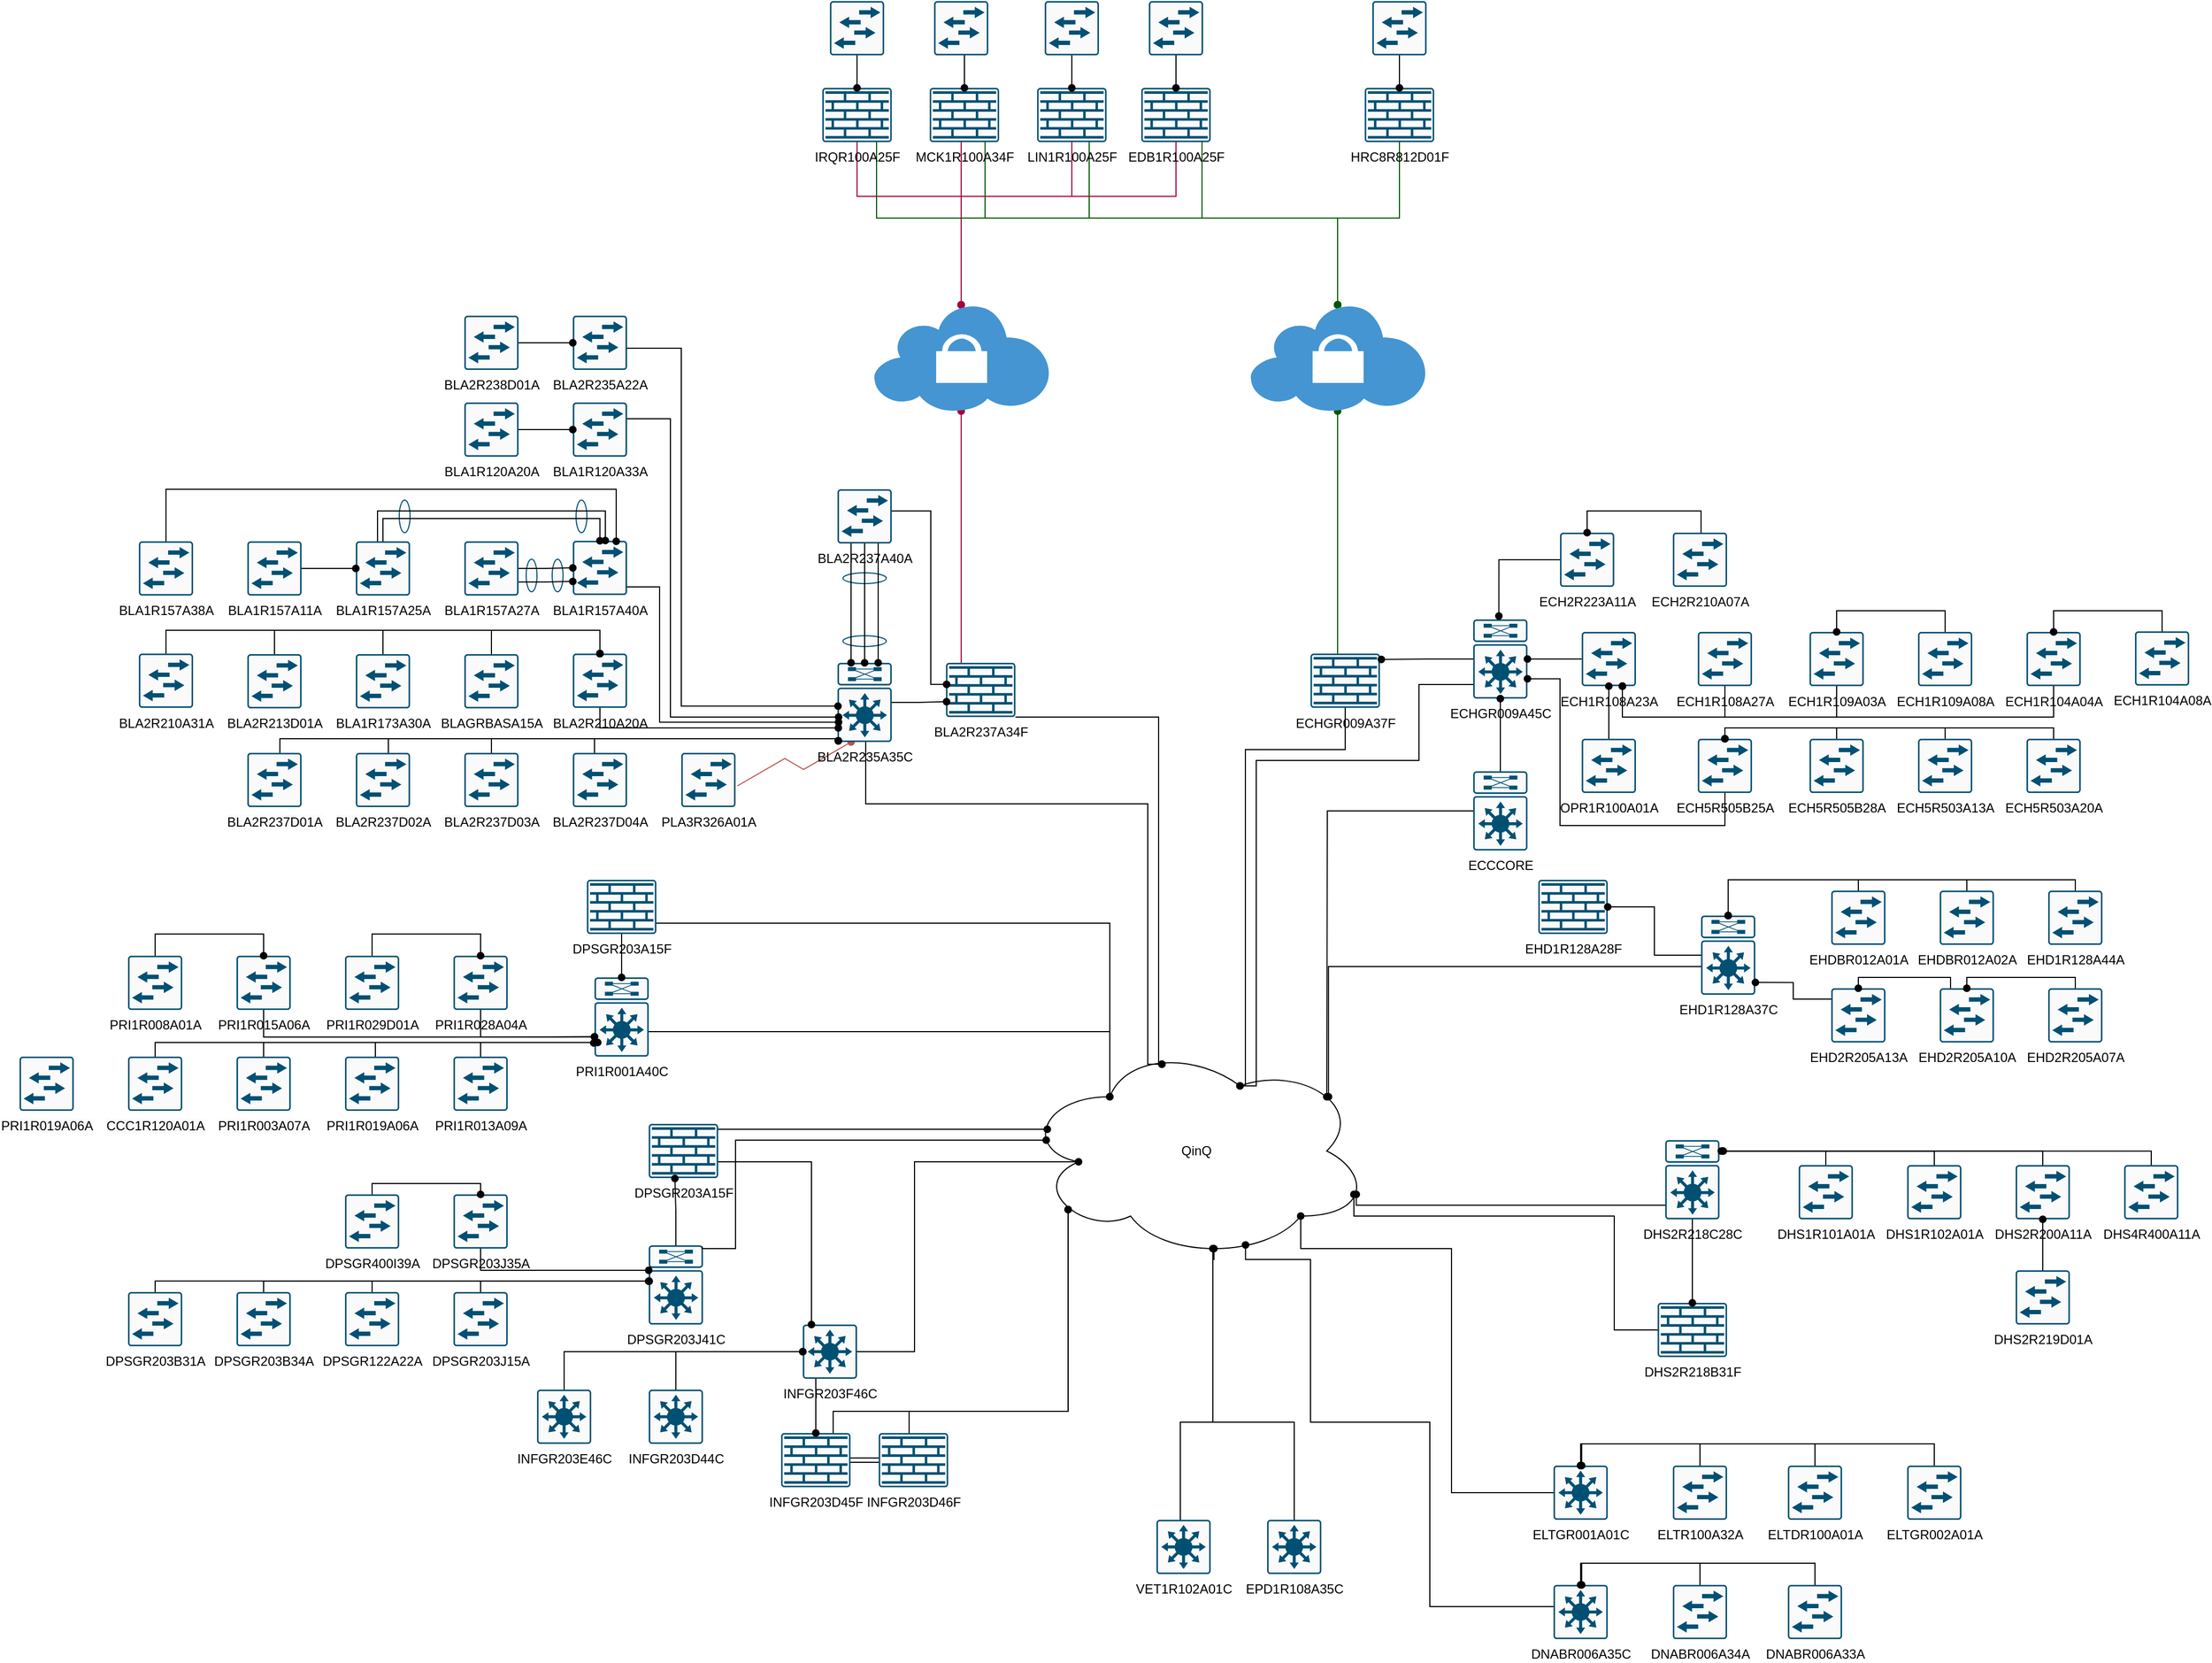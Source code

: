 <mxfile version="23.1.1" type="github">
  <diagram name="Page-1" id="6v6yY1V_mVX7g_LT4Bdr">
    <mxGraphModel dx="2537" dy="1988" grid="1" gridSize="10" guides="1" tooltips="1" connect="1" arrows="1" fold="1" page="1" pageScale="1" pageWidth="850" pageHeight="1100" math="0" shadow="0">
      <root>
        <mxCell id="0" />
        <mxCell id="1" parent="0" />
        <mxCell id="reH3xQaTDlYnY1mvFlY1-173" value="" style="ellipse;whiteSpace=wrap;html=1;sketch=0;pointerEvents=1;strokeColor=#005073;align=center;verticalAlign=top;fontFamily=Helvetica;fontSize=12;fontColor=default;fillColor=#FAFAFA;" vertex="1" parent="1">
          <mxGeometry x="-169" y="-215.5" width="10" height="30" as="geometry" />
        </mxCell>
        <mxCell id="reH3xQaTDlYnY1mvFlY1-171" value="" style="ellipse;whiteSpace=wrap;html=1;sketch=0;pointerEvents=1;strokeColor=#005073;align=center;verticalAlign=top;fontFamily=Helvetica;fontSize=12;fontColor=default;fillColor=#FAFAFA;rotation=90;" vertex="1" parent="1">
          <mxGeometry x="114" y="-218" width="10" height="40" as="geometry" />
        </mxCell>
        <mxCell id="reH3xQaTDlYnY1mvFlY1-172" value="" style="ellipse;whiteSpace=wrap;html=1;sketch=0;pointerEvents=1;strokeColor=#005073;align=center;verticalAlign=top;fontFamily=Helvetica;fontSize=12;fontColor=default;fillColor=#FAFAFA;rotation=90;" vertex="1" parent="1">
          <mxGeometry x="114" y="-160" width="10" height="40" as="geometry" />
        </mxCell>
        <mxCell id="reH3xQaTDlYnY1mvFlY1-154" style="edgeStyle=isometricEdgeStyle;shape=connector;rounded=0;orthogonalLoop=1;jettySize=auto;html=1;entryX=0.25;entryY=1;entryDx=0;entryDy=0;entryPerimeter=0;labelBackgroundColor=default;strokeColor=#b85450;align=center;verticalAlign=middle;fontFamily=Helvetica;fontSize=12;fontColor=default;endArrow=oval;endFill=1;exitX=1.033;exitY=0.61;exitDx=0;exitDy=0;exitPerimeter=0;fillColor=#f8cecc;" edge="1" parent="1" source="reH3xQaTDlYnY1mvFlY1-151" target="reH3xQaTDlYnY1mvFlY1-1">
          <mxGeometry relative="1" as="geometry" />
        </mxCell>
        <mxCell id="reH3xQaTDlYnY1mvFlY1-145" value="" style="ellipse;whiteSpace=wrap;html=1;sketch=0;pointerEvents=1;strokeColor=#005073;align=center;verticalAlign=top;fontFamily=Helvetica;fontSize=12;fontColor=default;fillColor=#FAFAFA;" vertex="1" parent="1">
          <mxGeometry x="-147" y="-270" width="10" height="30" as="geometry" />
        </mxCell>
        <mxCell id="reH3xQaTDlYnY1mvFlY1-143" value="" style="ellipse;whiteSpace=wrap;html=1;sketch=0;pointerEvents=1;strokeColor=#005073;align=center;verticalAlign=top;fontFamily=Helvetica;fontSize=12;fontColor=default;fillColor=#FAFAFA;" vertex="1" parent="1">
          <mxGeometry x="-310" y="-270" width="10" height="30" as="geometry" />
        </mxCell>
        <mxCell id="reH3xQaTDlYnY1mvFlY1-140" value="" style="ellipse;whiteSpace=wrap;html=1;sketch=0;pointerEvents=1;strokeColor=#005073;align=center;verticalAlign=top;fontFamily=Helvetica;fontSize=12;fontColor=default;fillColor=#FAFAFA;" vertex="1" parent="1">
          <mxGeometry x="-193" y="-215.5" width="10" height="30" as="geometry" />
        </mxCell>
        <mxCell id="reH3xQaTDlYnY1mvFlY1-1" value="BLA2R235A35C" style="sketch=0;points=[[0.015,0.015,0],[0.985,0.015,0],[0.985,0.985,0],[0.015,0.985,0],[0.25,0,0],[0.5,0,0],[0.75,0,0],[1,0.25,0],[1,0.5,0],[1,0.75,0],[0.75,1,0],[0.5,1,0],[0.25,1,0],[0,0.75,0],[0,0.5,0],[0,0.25,0]];verticalLabelPosition=bottom;html=1;verticalAlign=top;aspect=fixed;align=center;pointerEvents=1;shape=mxgraph.cisco19.rect;prIcon=l3_modular;fillColor=#FAFAFA;strokeColor=#005073;" vertex="1" parent="1">
          <mxGeometry x="94" y="-120" width="50" height="73" as="geometry" />
        </mxCell>
        <mxCell id="reH3xQaTDlYnY1mvFlY1-4" value="DHS2R218C28C" style="sketch=0;points=[[0.015,0.015,0],[0.985,0.015,0],[0.985,0.985,0],[0.015,0.985,0],[0.25,0,0],[0.5,0,0],[0.75,0,0],[1,0.25,0],[1,0.5,0],[1,0.75,0],[0.75,1,0],[0.5,1,0],[0.25,1,0],[0,0.75,0],[0,0.5,0],[0,0.25,0]];verticalLabelPosition=bottom;html=1;verticalAlign=top;aspect=fixed;align=center;pointerEvents=1;shape=mxgraph.cisco19.rect;prIcon=l3_modular;fillColor=#FAFAFA;strokeColor=#005073;" vertex="1" parent="1">
          <mxGeometry x="857" y="320" width="50" height="73" as="geometry" />
        </mxCell>
        <mxCell id="reH3xQaTDlYnY1mvFlY1-5" value="DPSGR203J41C" style="sketch=0;points=[[0.015,0.015,0],[0.985,0.015,0],[0.985,0.985,0],[0.015,0.985,0],[0.25,0,0],[0.5,0,0],[0.75,0,0],[1,0.25,0],[1,0.5,0],[1,0.75,0],[0.75,1,0],[0.5,1,0],[0.25,1,0],[0,0.75,0],[0,0.5,0],[0,0.25,0]];verticalLabelPosition=bottom;html=1;verticalAlign=top;aspect=fixed;align=center;pointerEvents=1;shape=mxgraph.cisco19.rect;prIcon=l3_modular;fillColor=#FAFAFA;strokeColor=#005073;" vertex="1" parent="1">
          <mxGeometry x="-80" y="417" width="50" height="73" as="geometry" />
        </mxCell>
        <mxCell id="reH3xQaTDlYnY1mvFlY1-6" value="ECCCORE" style="sketch=0;points=[[0.015,0.015,0],[0.985,0.015,0],[0.985,0.985,0],[0.015,0.985,0],[0.25,0,0],[0.5,0,0],[0.75,0,0],[1,0.25,0],[1,0.5,0],[1,0.75,0],[0.75,1,0],[0.5,1,0],[0.25,1,0],[0,0.75,0],[0,0.5,0],[0,0.25,0]];verticalLabelPosition=bottom;html=1;verticalAlign=top;aspect=fixed;align=center;pointerEvents=1;shape=mxgraph.cisco19.rect;prIcon=l3_modular;fillColor=#FAFAFA;strokeColor=#005073;" vertex="1" parent="1">
          <mxGeometry x="680" y="-20" width="50" height="73" as="geometry" />
        </mxCell>
        <mxCell id="reH3xQaTDlYnY1mvFlY1-7" value="ECHGR009A45C" style="sketch=0;points=[[0.015,0.015,0],[0.985,0.015,0],[0.985,0.985,0],[0.015,0.985,0],[0.25,0,0],[0.5,0,0],[0.75,0,0],[1,0.25,0],[1,0.5,0],[1,0.75,0],[0.75,1,0],[0.5,1,0],[0.25,1,0],[0,0.75,0],[0,0.5,0],[0,0.25,0]];verticalLabelPosition=bottom;html=1;verticalAlign=top;aspect=fixed;align=center;pointerEvents=1;shape=mxgraph.cisco19.rect;prIcon=l3_modular;fillColor=#FAFAFA;strokeColor=#005073;" vertex="1" parent="1">
          <mxGeometry x="680" y="-160" width="50" height="73" as="geometry" />
        </mxCell>
        <mxCell id="reH3xQaTDlYnY1mvFlY1-10" value="EHD1R128A37C" style="sketch=0;points=[[0.015,0.015,0],[0.985,0.015,0],[0.985,0.985,0],[0.015,0.985,0],[0.25,0,0],[0.5,0,0],[0.75,0,0],[1,0.25,0],[1,0.5,0],[1,0.75,0],[0.75,1,0],[0.5,1,0],[0.25,1,0],[0,0.75,0],[0,0.5,0],[0,0.25,0]];verticalLabelPosition=bottom;html=1;verticalAlign=top;aspect=fixed;align=center;pointerEvents=1;shape=mxgraph.cisco19.rect;prIcon=l3_modular;fillColor=#FAFAFA;strokeColor=#005073;" vertex="1" parent="1">
          <mxGeometry x="890" y="113" width="50" height="73" as="geometry" />
        </mxCell>
        <mxCell id="reH3xQaTDlYnY1mvFlY1-11" value="EPD1R108A35C" style="sketch=0;points=[[0.015,0.015,0],[0.985,0.015,0],[0.985,0.985,0],[0.015,0.985,0],[0.25,0,0],[0.5,0,0],[0.75,0,0],[1,0.25,0],[1,0.5,0],[1,0.75,0],[0.75,1,0],[0.5,1,0],[0.25,1,0],[0,0.75,0],[0,0.5,0],[0,0.25,0]];verticalLabelPosition=bottom;html=1;verticalAlign=top;aspect=fixed;align=center;pointerEvents=1;shape=mxgraph.cisco19.rect;prIcon=l3_switch;fillColor=#FAFAFA;strokeColor=#005073;" vertex="1" parent="1">
          <mxGeometry x="490" y="670" width="50" height="50" as="geometry" />
        </mxCell>
        <mxCell id="reH3xQaTDlYnY1mvFlY1-12" value="ELTGR001A01C" style="sketch=0;points=[[0.015,0.015,0],[0.985,0.015,0],[0.985,0.985,0],[0.015,0.985,0],[0.25,0,0],[0.5,0,0],[0.75,0,0],[1,0.25,0],[1,0.5,0],[1,0.75,0],[0.75,1,0],[0.5,1,0],[0.25,1,0],[0,0.75,0],[0,0.5,0],[0,0.25,0]];verticalLabelPosition=bottom;html=1;verticalAlign=top;aspect=fixed;align=center;pointerEvents=1;shape=mxgraph.cisco19.rect;prIcon=l3_switch;fillColor=#FAFAFA;strokeColor=#005073;" vertex="1" parent="1">
          <mxGeometry x="754" y="620" width="50" height="50" as="geometry" />
        </mxCell>
        <mxCell id="reH3xQaTDlYnY1mvFlY1-13" value="DNABR006A35C" style="sketch=0;points=[[0.015,0.015,0],[0.985,0.015,0],[0.985,0.985,0],[0.015,0.985,0],[0.25,0,0],[0.5,0,0],[0.75,0,0],[1,0.25,0],[1,0.5,0],[1,0.75,0],[0.75,1,0],[0.5,1,0],[0.25,1,0],[0,0.75,0],[0,0.5,0],[0,0.25,0]];verticalLabelPosition=bottom;html=1;verticalAlign=top;aspect=fixed;align=center;pointerEvents=1;shape=mxgraph.cisco19.rect;prIcon=l3_switch;fillColor=#FAFAFA;strokeColor=#005073;" vertex="1" parent="1">
          <mxGeometry x="754" y="730" width="50" height="50" as="geometry" />
        </mxCell>
        <mxCell id="reH3xQaTDlYnY1mvFlY1-14" value="INFGR203F46C" style="sketch=0;points=[[0.015,0.015,0],[0.985,0.015,0],[0.985,0.985,0],[0.015,0.985,0],[0.25,0,0],[0.5,0,0],[0.75,0,0],[1,0.25,0],[1,0.5,0],[1,0.75,0],[0.75,1,0],[0.5,1,0],[0.25,1,0],[0,0.75,0],[0,0.5,0],[0,0.25,0]];verticalLabelPosition=bottom;html=1;verticalAlign=top;aspect=fixed;align=center;pointerEvents=1;shape=mxgraph.cisco19.rect;prIcon=l3_switch;fillColor=#FAFAFA;strokeColor=#005073;" vertex="1" parent="1">
          <mxGeometry x="62" y="490" width="50" height="50" as="geometry" />
        </mxCell>
        <mxCell id="reH3xQaTDlYnY1mvFlY1-15" value="PRI1R001A40C" style="sketch=0;points=[[0.015,0.015,0],[0.985,0.015,0],[0.985,0.985,0],[0.015,0.985,0],[0.25,0,0],[0.5,0,0],[0.75,0,0],[1,0.25,0],[1,0.5,0],[1,0.75,0],[0.75,1,0],[0.5,1,0],[0.25,1,0],[0,0.75,0],[0,0.5,0],[0,0.25,0]];verticalLabelPosition=bottom;html=1;verticalAlign=top;aspect=fixed;align=center;pointerEvents=1;shape=mxgraph.cisco19.rect;prIcon=l3_modular;fillColor=#FAFAFA;strokeColor=#005073;" vertex="1" parent="1">
          <mxGeometry x="-130" y="170" width="50" height="73" as="geometry" />
        </mxCell>
        <mxCell id="reH3xQaTDlYnY1mvFlY1-17" value="VET1R102A01C" style="sketch=0;points=[[0.015,0.015,0],[0.985,0.015,0],[0.985,0.985,0],[0.015,0.985,0],[0.25,0,0],[0.5,0,0],[0.75,0,0],[1,0.25,0],[1,0.5,0],[1,0.75,0],[0.75,1,0],[0.5,1,0],[0.25,1,0],[0,0.75,0],[0,0.5,0],[0,0.25,0]];verticalLabelPosition=bottom;html=1;verticalAlign=top;aspect=fixed;align=center;pointerEvents=1;shape=mxgraph.cisco19.rect;prIcon=l3_switch;fillColor=#FAFAFA;strokeColor=#005073;" vertex="1" parent="1">
          <mxGeometry x="388" y="670" width="50" height="50" as="geometry" />
        </mxCell>
        <mxCell id="reH3xQaTDlYnY1mvFlY1-18" value="QinQ" style="ellipse;shape=cloud;whiteSpace=wrap;html=1;" vertex="1" parent="1">
          <mxGeometry x="265" y="230" width="320" height="200" as="geometry" />
        </mxCell>
        <mxCell id="reH3xQaTDlYnY1mvFlY1-19" style="edgeStyle=orthogonalEdgeStyle;rounded=0;orthogonalLoop=1;jettySize=auto;html=1;entryX=0.4;entryY=0.1;entryDx=0;entryDy=0;entryPerimeter=0;endArrow=oval;endFill=1;" edge="1" parent="1" source="reH3xQaTDlYnY1mvFlY1-1" target="reH3xQaTDlYnY1mvFlY1-18">
          <mxGeometry relative="1" as="geometry">
            <Array as="points">
              <mxPoint x="120" y="10" />
              <mxPoint x="380" y="10" />
              <mxPoint x="380" y="250" />
            </Array>
          </mxGeometry>
        </mxCell>
        <mxCell id="reH3xQaTDlYnY1mvFlY1-20" style="edgeStyle=orthogonalEdgeStyle;rounded=0;orthogonalLoop=1;jettySize=auto;html=1;entryX=0.25;entryY=0.25;entryDx=0;entryDy=0;entryPerimeter=0;endArrow=oval;endFill=1;" edge="1" parent="1" source="reH3xQaTDlYnY1mvFlY1-15" target="reH3xQaTDlYnY1mvFlY1-18">
          <mxGeometry relative="1" as="geometry">
            <Array as="points">
              <mxPoint x="-105" y="220" />
              <mxPoint x="345" y="220" />
            </Array>
          </mxGeometry>
        </mxCell>
        <mxCell id="reH3xQaTDlYnY1mvFlY1-22" style="edgeStyle=orthogonalEdgeStyle;rounded=0;orthogonalLoop=1;jettySize=auto;html=1;entryX=0.16;entryY=0.55;entryDx=0;entryDy=0;entryPerimeter=0;endArrow=oval;endFill=1;" edge="1" parent="1" source="reH3xQaTDlYnY1mvFlY1-14" target="reH3xQaTDlYnY1mvFlY1-18">
          <mxGeometry relative="1" as="geometry">
            <Array as="points">
              <mxPoint x="165" y="515" />
              <mxPoint x="165" y="340" />
            </Array>
          </mxGeometry>
        </mxCell>
        <mxCell id="reH3xQaTDlYnY1mvFlY1-23" style="edgeStyle=orthogonalEdgeStyle;rounded=0;orthogonalLoop=1;jettySize=auto;html=1;endArrow=oval;endFill=1;" edge="1" parent="1" source="reH3xQaTDlYnY1mvFlY1-17">
          <mxGeometry relative="1" as="geometry">
            <mxPoint x="440" y="420" as="targetPoint" />
            <Array as="points">
              <mxPoint x="410" y="580" />
              <mxPoint x="440" y="580" />
            </Array>
          </mxGeometry>
        </mxCell>
        <mxCell id="reH3xQaTDlYnY1mvFlY1-24" style="edgeStyle=orthogonalEdgeStyle;rounded=0;orthogonalLoop=1;jettySize=auto;html=1;entryX=0.55;entryY=0.95;entryDx=0;entryDy=0;entryPerimeter=0;endArrow=oval;endFill=1;" edge="1" parent="1" source="reH3xQaTDlYnY1mvFlY1-11" target="reH3xQaTDlYnY1mvFlY1-18">
          <mxGeometry relative="1" as="geometry">
            <Array as="points">
              <mxPoint x="515" y="580" />
              <mxPoint x="440" y="580" />
              <mxPoint x="440" y="430" />
              <mxPoint x="441" y="430" />
            </Array>
          </mxGeometry>
        </mxCell>
        <mxCell id="reH3xQaTDlYnY1mvFlY1-25" style="edgeStyle=orthogonalEdgeStyle;rounded=0;orthogonalLoop=1;jettySize=auto;html=1;entryX=0.8;entryY=0.8;entryDx=0;entryDy=0;entryPerimeter=0;endArrow=oval;endFill=1;" edge="1" parent="1" source="reH3xQaTDlYnY1mvFlY1-12" target="reH3xQaTDlYnY1mvFlY1-18">
          <mxGeometry relative="1" as="geometry">
            <Array as="points">
              <mxPoint x="660" y="645" />
              <mxPoint x="660" y="420" />
              <mxPoint x="521" y="420" />
            </Array>
          </mxGeometry>
        </mxCell>
        <mxCell id="reH3xQaTDlYnY1mvFlY1-26" style="edgeStyle=orthogonalEdgeStyle;rounded=0;orthogonalLoop=1;jettySize=auto;html=1;endArrow=oval;endFill=1;entryX=0.641;entryY=0.933;entryDx=0;entryDy=0;entryPerimeter=0;" edge="1" parent="1" source="reH3xQaTDlYnY1mvFlY1-13" target="reH3xQaTDlYnY1mvFlY1-18">
          <mxGeometry relative="1" as="geometry">
            <mxPoint x="440" y="420" as="targetPoint" />
            <Array as="points">
              <mxPoint x="640" y="750" />
              <mxPoint x="640" y="580" />
              <mxPoint x="530" y="580" />
              <mxPoint x="530" y="430" />
              <mxPoint x="470" y="430" />
            </Array>
          </mxGeometry>
        </mxCell>
        <mxCell id="reH3xQaTDlYnY1mvFlY1-27" style="edgeStyle=orthogonalEdgeStyle;rounded=0;orthogonalLoop=1;jettySize=auto;html=1;entryX=0.625;entryY=0.2;entryDx=0;entryDy=0;entryPerimeter=0;endArrow=oval;endFill=1;" edge="1" parent="1" source="reH3xQaTDlYnY1mvFlY1-7" target="reH3xQaTDlYnY1mvFlY1-18">
          <mxGeometry relative="1" as="geometry">
            <Array as="points">
              <mxPoint x="630" y="-100" />
              <mxPoint x="630" y="-30" />
              <mxPoint x="480" y="-30" />
              <mxPoint x="480" y="270" />
            </Array>
          </mxGeometry>
        </mxCell>
        <mxCell id="reH3xQaTDlYnY1mvFlY1-28" style="edgeStyle=orthogonalEdgeStyle;rounded=0;orthogonalLoop=1;jettySize=auto;html=1;endArrow=oval;endFill=1;" edge="1" parent="1" source="reH3xQaTDlYnY1mvFlY1-6">
          <mxGeometry relative="1" as="geometry">
            <mxPoint x="545" y="280" as="targetPoint" />
          </mxGeometry>
        </mxCell>
        <mxCell id="reH3xQaTDlYnY1mvFlY1-30" style="edgeStyle=orthogonalEdgeStyle;rounded=0;orthogonalLoop=1;jettySize=auto;html=1;entryX=0.96;entryY=0.7;entryDx=0;entryDy=0;entryPerimeter=0;endArrow=oval;endFill=1;" edge="1" parent="1" source="reH3xQaTDlYnY1mvFlY1-4" target="reH3xQaTDlYnY1mvFlY1-18">
          <mxGeometry relative="1" as="geometry">
            <Array as="points">
              <mxPoint x="572" y="380" />
            </Array>
          </mxGeometry>
        </mxCell>
        <mxCell id="reH3xQaTDlYnY1mvFlY1-74" style="edgeStyle=orthogonalEdgeStyle;rounded=0;orthogonalLoop=1;jettySize=auto;html=1;exitX=0.219;exitY=0.006;exitDx=0;exitDy=0;exitPerimeter=0;fillColor=#d80073;strokeColor=#A50040;endArrow=oval;endFill=1;" edge="1" parent="1" source="reH3xQaTDlYnY1mvFlY1-31" target="reH3xQaTDlYnY1mvFlY1-62">
          <mxGeometry relative="1" as="geometry">
            <Array as="points" />
          </mxGeometry>
        </mxCell>
        <mxCell id="reH3xQaTDlYnY1mvFlY1-31" value="BLA2R237A34F" style="sketch=0;points=[[0.015,0.015,0],[0.985,0.015,0],[0.985,0.985,0],[0.015,0.985,0],[0.25,0,0],[0.5,0,0],[0.75,0,0],[1,0.25,0],[1,0.5,0],[1,0.75,0],[0.75,1,0],[0.5,1,0],[0.25,1,0],[0,0.75,0],[0,0.5,0],[0,0.25,0]];verticalLabelPosition=bottom;html=1;verticalAlign=top;aspect=fixed;align=center;pointerEvents=1;shape=mxgraph.cisco19.rect;prIcon=firewall;fillColor=#FAFAFA;strokeColor=#005073;" vertex="1" parent="1">
          <mxGeometry x="194" y="-120" width="64" height="50" as="geometry" />
        </mxCell>
        <mxCell id="reH3xQaTDlYnY1mvFlY1-32" value="DHS2R218B31F" style="sketch=0;points=[[0.015,0.015,0],[0.985,0.015,0],[0.985,0.985,0],[0.015,0.985,0],[0.25,0,0],[0.5,0,0],[0.75,0,0],[1,0.25,0],[1,0.5,0],[1,0.75,0],[0.75,1,0],[0.5,1,0],[0.25,1,0],[0,0.75,0],[0,0.5,0],[0,0.25,0]];verticalLabelPosition=bottom;html=1;verticalAlign=top;aspect=fixed;align=center;pointerEvents=1;shape=mxgraph.cisco19.rect;prIcon=firewall;fillColor=#FAFAFA;strokeColor=#005073;" vertex="1" parent="1">
          <mxGeometry x="850" y="470" width="64" height="50" as="geometry" />
        </mxCell>
        <mxCell id="reH3xQaTDlYnY1mvFlY1-93" style="edgeStyle=orthogonalEdgeStyle;shape=connector;rounded=0;orthogonalLoop=1;jettySize=auto;html=1;labelBackgroundColor=default;strokeColor=default;align=center;verticalAlign=middle;fontFamily=Helvetica;fontSize=12;fontColor=default;endArrow=oval;endFill=1;entryX=0.07;entryY=0.4;entryDx=0;entryDy=0;entryPerimeter=0;" edge="1" parent="1" source="reH3xQaTDlYnY1mvFlY1-33" target="reH3xQaTDlYnY1mvFlY1-18">
          <mxGeometry relative="1" as="geometry">
            <mxPoint x="280.0" y="320" as="targetPoint" />
            <Array as="points">
              <mxPoint x="30" y="310" />
              <mxPoint x="30" y="310" />
            </Array>
          </mxGeometry>
        </mxCell>
        <mxCell id="reH3xQaTDlYnY1mvFlY1-33" value="DPSGR203A15F" style="sketch=0;points=[[0.015,0.015,0],[0.985,0.015,0],[0.985,0.985,0],[0.015,0.985,0],[0.25,0,0],[0.5,0,0],[0.75,0,0],[1,0.25,0],[1,0.5,0],[1,0.75,0],[0.75,1,0],[0.5,1,0],[0.25,1,0],[0,0.75,0],[0,0.5,0],[0,0.25,0]];verticalLabelPosition=bottom;html=1;verticalAlign=top;aspect=fixed;align=center;pointerEvents=1;shape=mxgraph.cisco19.rect;prIcon=firewall;fillColor=#FAFAFA;strokeColor=#005073;" vertex="1" parent="1">
          <mxGeometry x="-80" y="305" width="64" height="50" as="geometry" />
        </mxCell>
        <mxCell id="reH3xQaTDlYnY1mvFlY1-75" style="edgeStyle=orthogonalEdgeStyle;rounded=0;orthogonalLoop=1;jettySize=auto;html=1;fontFamily=Helvetica;fontSize=12;fontColor=default;endArrow=oval;endFill=1;fillColor=#008a00;strokeColor=#005700;" edge="1" parent="1" source="reH3xQaTDlYnY1mvFlY1-34" target="reH3xQaTDlYnY1mvFlY1-63">
          <mxGeometry relative="1" as="geometry">
            <Array as="points">
              <mxPoint x="555" y="-180" />
              <mxPoint x="555" y="-180" />
            </Array>
          </mxGeometry>
        </mxCell>
        <mxCell id="reH3xQaTDlYnY1mvFlY1-34" value="ECHGR009A37F" style="sketch=0;points=[[0.015,0.015,0],[0.985,0.015,0],[0.985,0.985,0],[0.015,0.985,0],[0.25,0,0],[0.5,0,0],[0.75,0,0],[1,0.25,0],[1,0.5,0],[1,0.75,0],[0.75,1,0],[0.5,1,0],[0.25,1,0],[0,0.75,0],[0,0.5,0],[0,0.25,0]];verticalLabelPosition=bottom;html=1;verticalAlign=top;aspect=fixed;align=center;pointerEvents=1;shape=mxgraph.cisco19.rect;prIcon=firewall;fillColor=#FAFAFA;strokeColor=#005073;" vertex="1" parent="1">
          <mxGeometry x="530" y="-128.5" width="64" height="50" as="geometry" />
        </mxCell>
        <mxCell id="reH3xQaTDlYnY1mvFlY1-35" value="EHD1R128A28F" style="sketch=0;points=[[0.015,0.015,0],[0.985,0.015,0],[0.985,0.985,0],[0.015,0.985,0],[0.25,0,0],[0.5,0,0],[0.75,0,0],[1,0.25,0],[1,0.5,0],[1,0.75,0],[0.75,1,0],[0.5,1,0],[0.25,1,0],[0,0.75,0],[0,0.5,0],[0,0.25,0]];verticalLabelPosition=bottom;html=1;verticalAlign=top;aspect=fixed;align=center;pointerEvents=1;shape=mxgraph.cisco19.rect;prIcon=firewall;fillColor=#FAFAFA;strokeColor=#005073;" vertex="1" parent="1">
          <mxGeometry x="740" y="80" width="64" height="50" as="geometry" />
        </mxCell>
        <mxCell id="reH3xQaTDlYnY1mvFlY1-73" style="edgeStyle=orthogonalEdgeStyle;rounded=0;orthogonalLoop=1;jettySize=auto;html=1;exitX=0.5;exitY=1;exitDx=0;exitDy=0;exitPerimeter=0;endArrow=oval;endFill=1;fillColor=#008a00;strokeColor=#005700;" edge="1" parent="1" source="reH3xQaTDlYnY1mvFlY1-36" target="reH3xQaTDlYnY1mvFlY1-63">
          <mxGeometry relative="1" as="geometry">
            <Array as="points">
              <mxPoint x="612" y="-530" />
              <mxPoint x="555" y="-530" />
            </Array>
          </mxGeometry>
        </mxCell>
        <mxCell id="reH3xQaTDlYnY1mvFlY1-36" value="HRC8R812D01F" style="sketch=0;points=[[0.015,0.015,0],[0.985,0.015,0],[0.985,0.985,0],[0.015,0.985,0],[0.25,0,0],[0.5,0,0],[0.75,0,0],[1,0.25,0],[1,0.5,0],[1,0.75,0],[0.75,1,0],[0.5,1,0],[0.25,1,0],[0,0.75,0],[0,0.5,0],[0,0.25,0]];verticalLabelPosition=bottom;html=1;verticalAlign=top;aspect=fixed;align=center;pointerEvents=1;shape=mxgraph.cisco19.rect;prIcon=firewall;fillColor=#FAFAFA;strokeColor=#005073;" vertex="1" parent="1">
          <mxGeometry x="580" y="-650" width="64" height="50" as="geometry" />
        </mxCell>
        <mxCell id="reH3xQaTDlYnY1mvFlY1-37" value="INFGR203D45F" style="sketch=0;points=[[0.015,0.015,0],[0.985,0.015,0],[0.985,0.985,0],[0.015,0.985,0],[0.25,0,0],[0.5,0,0],[0.75,0,0],[1,0.25,0],[1,0.5,0],[1,0.75,0],[0.75,1,0],[0.5,1,0],[0.25,1,0],[0,0.75,0],[0,0.5,0],[0,0.25,0]];verticalLabelPosition=bottom;html=1;verticalAlign=top;aspect=fixed;align=center;pointerEvents=1;shape=mxgraph.cisco19.rect;prIcon=firewall;fillColor=#FAFAFA;strokeColor=#005073;" vertex="1" parent="1">
          <mxGeometry x="42" y="590" width="64" height="50" as="geometry" />
        </mxCell>
        <mxCell id="reH3xQaTDlYnY1mvFlY1-66" style="edgeStyle=orthogonalEdgeStyle;rounded=0;orthogonalLoop=1;jettySize=auto;html=1;endArrow=oval;endFill=1;fillColor=#d80073;strokeColor=#A50040;" edge="1" parent="1" source="reH3xQaTDlYnY1mvFlY1-38" target="reH3xQaTDlYnY1mvFlY1-62">
          <mxGeometry relative="1" as="geometry">
            <Array as="points">
              <mxPoint x="310" y="-550" />
              <mxPoint x="208" y="-550" />
            </Array>
          </mxGeometry>
        </mxCell>
        <mxCell id="reH3xQaTDlYnY1mvFlY1-70" style="edgeStyle=orthogonalEdgeStyle;rounded=0;orthogonalLoop=1;jettySize=auto;html=1;exitX=0.75;exitY=1;exitDx=0;exitDy=0;exitPerimeter=0;endArrow=oval;endFill=1;fillColor=#008a00;strokeColor=#005700;" edge="1" parent="1" source="reH3xQaTDlYnY1mvFlY1-38" target="reH3xQaTDlYnY1mvFlY1-63">
          <mxGeometry relative="1" as="geometry">
            <Array as="points">
              <mxPoint x="326" y="-530" />
              <mxPoint x="555" y="-530" />
            </Array>
          </mxGeometry>
        </mxCell>
        <mxCell id="reH3xQaTDlYnY1mvFlY1-38" value="LIN1R100A25F" style="sketch=0;points=[[0.015,0.015,0],[0.985,0.015,0],[0.985,0.985,0],[0.015,0.985,0],[0.25,0,0],[0.5,0,0],[0.75,0,0],[1,0.25,0],[1,0.5,0],[1,0.75,0],[0.75,1,0],[0.5,1,0],[0.25,1,0],[0,0.75,0],[0,0.5,0],[0,0.25,0]];verticalLabelPosition=bottom;html=1;verticalAlign=top;aspect=fixed;align=center;pointerEvents=1;shape=mxgraph.cisco19.rect;prIcon=firewall;fillColor=#FAFAFA;strokeColor=#005073;" vertex="1" parent="1">
          <mxGeometry x="278" y="-650" width="64" height="50" as="geometry" />
        </mxCell>
        <mxCell id="reH3xQaTDlYnY1mvFlY1-65" style="edgeStyle=orthogonalEdgeStyle;rounded=0;orthogonalLoop=1;jettySize=auto;html=1;endArrow=oval;endFill=1;fillColor=#d80073;strokeColor=#A50040;" edge="1" parent="1" source="reH3xQaTDlYnY1mvFlY1-39" target="reH3xQaTDlYnY1mvFlY1-62">
          <mxGeometry relative="1" as="geometry">
            <Array as="points">
              <mxPoint x="208" y="-540" />
              <mxPoint x="208" y="-540" />
            </Array>
          </mxGeometry>
        </mxCell>
        <mxCell id="reH3xQaTDlYnY1mvFlY1-69" style="edgeStyle=orthogonalEdgeStyle;rounded=0;orthogonalLoop=1;jettySize=auto;html=1;endArrow=oval;endFill=1;fillColor=#008a00;strokeColor=#005700;" edge="1" parent="1" source="reH3xQaTDlYnY1mvFlY1-39" target="reH3xQaTDlYnY1mvFlY1-63">
          <mxGeometry relative="1" as="geometry">
            <Array as="points">
              <mxPoint x="230" y="-530" />
              <mxPoint x="555" y="-530" />
            </Array>
          </mxGeometry>
        </mxCell>
        <mxCell id="reH3xQaTDlYnY1mvFlY1-39" value="MCK1R100A34F" style="sketch=0;points=[[0.015,0.015,0],[0.985,0.015,0],[0.985,0.985,0],[0.015,0.985,0],[0.25,0,0],[0.5,0,0],[0.75,0,0],[1,0.25,0],[1,0.5,0],[1,0.75,0],[0.75,1,0],[0.5,1,0],[0.25,1,0],[0,0.75,0],[0,0.5,0],[0,0.25,0]];verticalLabelPosition=bottom;html=1;verticalAlign=top;aspect=fixed;align=center;pointerEvents=1;shape=mxgraph.cisco19.rect;prIcon=firewall;fillColor=#FAFAFA;strokeColor=#005073;" vertex="1" parent="1">
          <mxGeometry x="179" y="-650" width="64" height="50" as="geometry" />
        </mxCell>
        <mxCell id="reH3xQaTDlYnY1mvFlY1-67" style="edgeStyle=orthogonalEdgeStyle;rounded=0;orthogonalLoop=1;jettySize=auto;html=1;endArrow=oval;endFill=1;fillColor=#d80073;strokeColor=#A50040;" edge="1" parent="1" source="reH3xQaTDlYnY1mvFlY1-40" target="reH3xQaTDlYnY1mvFlY1-62">
          <mxGeometry relative="1" as="geometry">
            <Array as="points">
              <mxPoint x="406" y="-550" />
              <mxPoint x="208" y="-550" />
            </Array>
          </mxGeometry>
        </mxCell>
        <mxCell id="reH3xQaTDlYnY1mvFlY1-71" style="edgeStyle=orthogonalEdgeStyle;rounded=0;orthogonalLoop=1;jettySize=auto;html=1;endArrow=oval;endFill=1;fillColor=#008a00;strokeColor=#005700;" edge="1" parent="1" source="reH3xQaTDlYnY1mvFlY1-40" target="reH3xQaTDlYnY1mvFlY1-63">
          <mxGeometry relative="1" as="geometry">
            <Array as="points">
              <mxPoint x="430" y="-530" />
              <mxPoint x="555" y="-530" />
            </Array>
          </mxGeometry>
        </mxCell>
        <mxCell id="reH3xQaTDlYnY1mvFlY1-40" value="EDB1R100A25F" style="sketch=0;points=[[0.015,0.015,0],[0.985,0.015,0],[0.985,0.985,0],[0.015,0.985,0],[0.25,0,0],[0.5,0,0],[0.75,0,0],[1,0.25,0],[1,0.5,0],[1,0.75,0],[0.75,1,0],[0.5,1,0],[0.25,1,0],[0,0.75,0],[0,0.5,0],[0,0.25,0]];verticalLabelPosition=bottom;html=1;verticalAlign=top;aspect=fixed;align=center;pointerEvents=1;shape=mxgraph.cisco19.rect;prIcon=firewall;fillColor=#FAFAFA;strokeColor=#005073;" vertex="1" parent="1">
          <mxGeometry x="374" y="-650" width="64" height="50" as="geometry" />
        </mxCell>
        <mxCell id="reH3xQaTDlYnY1mvFlY1-64" style="edgeStyle=orthogonalEdgeStyle;rounded=0;orthogonalLoop=1;jettySize=auto;html=1;endArrow=oval;endFill=1;fillColor=#d80073;strokeColor=#A50040;" edge="1" parent="1" source="reH3xQaTDlYnY1mvFlY1-41" target="reH3xQaTDlYnY1mvFlY1-62">
          <mxGeometry relative="1" as="geometry">
            <Array as="points">
              <mxPoint x="112" y="-550" />
              <mxPoint x="208" y="-550" />
            </Array>
          </mxGeometry>
        </mxCell>
        <mxCell id="reH3xQaTDlYnY1mvFlY1-68" style="edgeStyle=orthogonalEdgeStyle;rounded=0;orthogonalLoop=1;jettySize=auto;html=1;endArrow=oval;endFill=1;fillColor=#008a00;strokeColor=#005700;" edge="1" parent="1" source="reH3xQaTDlYnY1mvFlY1-41" target="reH3xQaTDlYnY1mvFlY1-63">
          <mxGeometry relative="1" as="geometry">
            <Array as="points">
              <mxPoint x="130" y="-530" />
              <mxPoint x="555" y="-530" />
            </Array>
          </mxGeometry>
        </mxCell>
        <mxCell id="reH3xQaTDlYnY1mvFlY1-41" value="IRQR100A25F" style="sketch=0;points=[[0.015,0.015,0],[0.985,0.015,0],[0.985,0.985,0],[0.015,0.985,0],[0.25,0,0],[0.5,0,0],[0.75,0,0],[1,0.25,0],[1,0.5,0],[1,0.75,0],[0.75,1,0],[0.5,1,0],[0.25,1,0],[0,0.75,0],[0,0.5,0],[0,0.25,0]];verticalLabelPosition=bottom;html=1;verticalAlign=top;aspect=fixed;align=center;pointerEvents=1;shape=mxgraph.cisco19.rect;prIcon=firewall;fillColor=#FAFAFA;strokeColor=#005073;" vertex="1" parent="1">
          <mxGeometry x="80" y="-650" width="64" height="50" as="geometry" />
        </mxCell>
        <mxCell id="reH3xQaTDlYnY1mvFlY1-95" style="edgeStyle=orthogonalEdgeStyle;shape=connector;rounded=0;orthogonalLoop=1;jettySize=auto;html=1;labelBackgroundColor=default;strokeColor=default;align=center;verticalAlign=middle;fontFamily=Helvetica;fontSize=12;fontColor=default;endArrow=oval;endFill=1;entryX=0.13;entryY=0.77;entryDx=0;entryDy=0;entryPerimeter=0;" edge="1" parent="1" source="reH3xQaTDlYnY1mvFlY1-42" target="reH3xQaTDlYnY1mvFlY1-18">
          <mxGeometry relative="1" as="geometry">
            <mxPoint x="310" y="390" as="targetPoint" />
            <Array as="points">
              <mxPoint x="160" y="570" />
              <mxPoint x="307" y="570" />
            </Array>
          </mxGeometry>
        </mxCell>
        <mxCell id="reH3xQaTDlYnY1mvFlY1-42" value="INFGR203D46F" style="sketch=0;points=[[0.015,0.015,0],[0.985,0.015,0],[0.985,0.985,0],[0.015,0.985,0],[0.25,0,0],[0.5,0,0],[0.75,0,0],[1,0.25,0],[1,0.5,0],[1,0.75,0],[0.75,1,0],[0.5,1,0],[0.25,1,0],[0,0.75,0],[0,0.5,0],[0,0.25,0]];verticalLabelPosition=bottom;html=1;verticalAlign=top;aspect=fixed;align=center;pointerEvents=1;shape=mxgraph.cisco19.rect;prIcon=firewall;fillColor=#FAFAFA;strokeColor=#005073;" vertex="1" parent="1">
          <mxGeometry x="132" y="590" width="64" height="50" as="geometry" />
        </mxCell>
        <mxCell id="reH3xQaTDlYnY1mvFlY1-62" value="" style="shadow=0;dashed=0;html=1;strokeColor=none;fillColor=#4495D1;labelPosition=center;verticalLabelPosition=bottom;verticalAlign=top;align=center;outlineConnect=0;shape=mxgraph.veeam.vpn;" vertex="1" parent="1">
          <mxGeometry x="126" y="-450" width="164" height="98" as="geometry" />
        </mxCell>
        <mxCell id="reH3xQaTDlYnY1mvFlY1-63" value="" style="shadow=0;dashed=0;html=1;strokeColor=none;fillColor=#4495D1;labelPosition=center;verticalLabelPosition=bottom;verticalAlign=top;align=center;outlineConnect=0;shape=mxgraph.veeam.vpn;" vertex="1" parent="1">
          <mxGeometry x="473" y="-450" width="164" height="98" as="geometry" />
        </mxCell>
        <mxCell id="reH3xQaTDlYnY1mvFlY1-76" value="" style="sketch=0;points=[[0.015,0.015,0],[0.985,0.015,0],[0.985,0.985,0],[0.015,0.985,0],[0.25,0,0],[0.5,0,0],[0.75,0,0],[1,0.25,0],[1,0.5,0],[1,0.75,0],[0.75,1,0],[0.5,1,0],[0.25,1,0],[0,0.75,0],[0,0.5,0],[0,0.25,0]];verticalLabelPosition=bottom;html=1;verticalAlign=top;aspect=fixed;align=center;pointerEvents=1;shape=mxgraph.cisco19.rect;prIcon=l2_switch;fillColor=#FAFAFA;strokeColor=#005073;fontFamily=Helvetica;fontSize=12;fontColor=default;" vertex="1" parent="1">
          <mxGeometry x="87" y="-730" width="50" height="50" as="geometry" />
        </mxCell>
        <mxCell id="reH3xQaTDlYnY1mvFlY1-77" value="" style="sketch=0;points=[[0.015,0.015,0],[0.985,0.015,0],[0.985,0.985,0],[0.015,0.985,0],[0.25,0,0],[0.5,0,0],[0.75,0,0],[1,0.25,0],[1,0.5,0],[1,0.75,0],[0.75,1,0],[0.5,1,0],[0.25,1,0],[0,0.75,0],[0,0.5,0],[0,0.25,0]];verticalLabelPosition=bottom;html=1;verticalAlign=top;aspect=fixed;align=center;pointerEvents=1;shape=mxgraph.cisco19.rect;prIcon=l2_switch;fillColor=#FAFAFA;strokeColor=#005073;fontFamily=Helvetica;fontSize=12;fontColor=default;" vertex="1" parent="1">
          <mxGeometry x="183" y="-730" width="50" height="50" as="geometry" />
        </mxCell>
        <mxCell id="reH3xQaTDlYnY1mvFlY1-78" value="" style="sketch=0;points=[[0.015,0.015,0],[0.985,0.015,0],[0.985,0.985,0],[0.015,0.985,0],[0.25,0,0],[0.5,0,0],[0.75,0,0],[1,0.25,0],[1,0.5,0],[1,0.75,0],[0.75,1,0],[0.5,1,0],[0.25,1,0],[0,0.75,0],[0,0.5,0],[0,0.25,0]];verticalLabelPosition=bottom;html=1;verticalAlign=top;aspect=fixed;align=center;pointerEvents=1;shape=mxgraph.cisco19.rect;prIcon=l2_switch;fillColor=#FAFAFA;strokeColor=#005073;fontFamily=Helvetica;fontSize=12;fontColor=default;" vertex="1" parent="1">
          <mxGeometry x="285" y="-730" width="50" height="50" as="geometry" />
        </mxCell>
        <mxCell id="reH3xQaTDlYnY1mvFlY1-79" value="" style="sketch=0;points=[[0.015,0.015,0],[0.985,0.015,0],[0.985,0.985,0],[0.015,0.985,0],[0.25,0,0],[0.5,0,0],[0.75,0,0],[1,0.25,0],[1,0.5,0],[1,0.75,0],[0.75,1,0],[0.5,1,0],[0.25,1,0],[0,0.75,0],[0,0.5,0],[0,0.25,0]];verticalLabelPosition=bottom;html=1;verticalAlign=top;aspect=fixed;align=center;pointerEvents=1;shape=mxgraph.cisco19.rect;prIcon=l2_switch;fillColor=#FAFAFA;strokeColor=#005073;fontFamily=Helvetica;fontSize=12;fontColor=default;" vertex="1" parent="1">
          <mxGeometry x="381" y="-730" width="50" height="50" as="geometry" />
        </mxCell>
        <mxCell id="reH3xQaTDlYnY1mvFlY1-80" value="" style="sketch=0;points=[[0.015,0.015,0],[0.985,0.015,0],[0.985,0.985,0],[0.015,0.985,0],[0.25,0,0],[0.5,0,0],[0.75,0,0],[1,0.25,0],[1,0.5,0],[1,0.75,0],[0.75,1,0],[0.5,1,0],[0.25,1,0],[0,0.75,0],[0,0.5,0],[0,0.25,0]];verticalLabelPosition=bottom;html=1;verticalAlign=top;aspect=fixed;align=center;pointerEvents=1;shape=mxgraph.cisco19.rect;prIcon=l2_switch;fillColor=#FAFAFA;strokeColor=#005073;fontFamily=Helvetica;fontSize=12;fontColor=default;" vertex="1" parent="1">
          <mxGeometry x="587" y="-730" width="50" height="50" as="geometry" />
        </mxCell>
        <mxCell id="reH3xQaTDlYnY1mvFlY1-81" style="edgeStyle=orthogonalEdgeStyle;shape=connector;rounded=0;orthogonalLoop=1;jettySize=auto;html=1;entryX=0.5;entryY=0;entryDx=0;entryDy=0;entryPerimeter=0;labelBackgroundColor=default;strokeColor=default;align=center;verticalAlign=middle;fontFamily=Helvetica;fontSize=12;fontColor=default;endArrow=oval;endFill=1;" edge="1" parent="1" source="reH3xQaTDlYnY1mvFlY1-76" target="reH3xQaTDlYnY1mvFlY1-41">
          <mxGeometry relative="1" as="geometry" />
        </mxCell>
        <mxCell id="reH3xQaTDlYnY1mvFlY1-84" style="edgeStyle=orthogonalEdgeStyle;shape=connector;rounded=0;orthogonalLoop=1;jettySize=auto;html=1;entryX=0.5;entryY=0;entryDx=0;entryDy=0;entryPerimeter=0;labelBackgroundColor=default;strokeColor=default;align=center;verticalAlign=middle;fontFamily=Helvetica;fontSize=12;fontColor=default;endArrow=oval;endFill=1;" edge="1" parent="1" source="reH3xQaTDlYnY1mvFlY1-77" target="reH3xQaTDlYnY1mvFlY1-39">
          <mxGeometry relative="1" as="geometry">
            <Array as="points">
              <mxPoint x="211" y="-670" />
              <mxPoint x="211" y="-670" />
            </Array>
          </mxGeometry>
        </mxCell>
        <mxCell id="reH3xQaTDlYnY1mvFlY1-85" style="edgeStyle=orthogonalEdgeStyle;shape=connector;rounded=0;orthogonalLoop=1;jettySize=auto;html=1;entryX=0.5;entryY=0;entryDx=0;entryDy=0;entryPerimeter=0;labelBackgroundColor=default;strokeColor=default;align=center;verticalAlign=middle;fontFamily=Helvetica;fontSize=12;fontColor=default;endArrow=oval;endFill=1;" edge="1" parent="1" source="reH3xQaTDlYnY1mvFlY1-78" target="reH3xQaTDlYnY1mvFlY1-38">
          <mxGeometry relative="1" as="geometry" />
        </mxCell>
        <mxCell id="reH3xQaTDlYnY1mvFlY1-86" style="edgeStyle=orthogonalEdgeStyle;shape=connector;rounded=0;orthogonalLoop=1;jettySize=auto;html=1;entryX=0.5;entryY=0;entryDx=0;entryDy=0;entryPerimeter=0;labelBackgroundColor=default;strokeColor=default;align=center;verticalAlign=middle;fontFamily=Helvetica;fontSize=12;fontColor=default;endArrow=oval;endFill=1;" edge="1" parent="1" source="reH3xQaTDlYnY1mvFlY1-79" target="reH3xQaTDlYnY1mvFlY1-40">
          <mxGeometry relative="1" as="geometry" />
        </mxCell>
        <mxCell id="reH3xQaTDlYnY1mvFlY1-87" style="edgeStyle=orthogonalEdgeStyle;shape=connector;rounded=0;orthogonalLoop=1;jettySize=auto;html=1;entryX=0.5;entryY=0;entryDx=0;entryDy=0;entryPerimeter=0;labelBackgroundColor=default;strokeColor=default;align=center;verticalAlign=middle;fontFamily=Helvetica;fontSize=12;fontColor=default;endArrow=oval;endFill=1;" edge="1" parent="1" source="reH3xQaTDlYnY1mvFlY1-80" target="reH3xQaTDlYnY1mvFlY1-36">
          <mxGeometry relative="1" as="geometry" />
        </mxCell>
        <mxCell id="reH3xQaTDlYnY1mvFlY1-88" style="edgeStyle=orthogonalEdgeStyle;shape=connector;rounded=0;orthogonalLoop=1;jettySize=auto;html=1;entryX=0.4;entryY=0.1;entryDx=0;entryDy=0;entryPerimeter=0;labelBackgroundColor=default;strokeColor=default;align=center;verticalAlign=middle;fontFamily=Helvetica;fontSize=12;fontColor=default;endArrow=oval;endFill=1;" edge="1" parent="1" source="reH3xQaTDlYnY1mvFlY1-31" target="reH3xQaTDlYnY1mvFlY1-18">
          <mxGeometry relative="1" as="geometry">
            <Array as="points">
              <mxPoint x="390" y="-70" />
              <mxPoint x="390" y="250" />
            </Array>
          </mxGeometry>
        </mxCell>
        <mxCell id="reH3xQaTDlYnY1mvFlY1-89" style="edgeStyle=orthogonalEdgeStyle;shape=connector;rounded=0;orthogonalLoop=1;jettySize=auto;html=1;entryX=0.625;entryY=0.2;entryDx=0;entryDy=0;entryPerimeter=0;labelBackgroundColor=default;strokeColor=default;align=center;verticalAlign=middle;fontFamily=Helvetica;fontSize=12;fontColor=default;endArrow=oval;endFill=1;" edge="1" parent="1" source="reH3xQaTDlYnY1mvFlY1-34" target="reH3xQaTDlYnY1mvFlY1-18">
          <mxGeometry relative="1" as="geometry">
            <Array as="points">
              <mxPoint x="562" y="-40" />
              <mxPoint x="470" y="-40" />
              <mxPoint x="470" y="270" />
            </Array>
          </mxGeometry>
        </mxCell>
        <mxCell id="reH3xQaTDlYnY1mvFlY1-91" style="edgeStyle=orthogonalEdgeStyle;shape=connector;rounded=0;orthogonalLoop=1;jettySize=auto;html=1;labelBackgroundColor=default;strokeColor=default;align=center;verticalAlign=middle;fontFamily=Helvetica;fontSize=12;fontColor=default;endArrow=oval;endFill=1;" edge="1" parent="1" source="reH3xQaTDlYnY1mvFlY1-32">
          <mxGeometry relative="1" as="geometry">
            <mxPoint x="570" y="370" as="targetPoint" />
            <Array as="points">
              <mxPoint x="810" y="495" />
              <mxPoint x="810" y="390" />
              <mxPoint x="570" y="390" />
            </Array>
          </mxGeometry>
        </mxCell>
        <mxCell id="reH3xQaTDlYnY1mvFlY1-92" style="edgeStyle=orthogonalEdgeStyle;shape=link;rounded=0;orthogonalLoop=1;jettySize=auto;html=1;entryX=0;entryY=0.5;entryDx=0;entryDy=0;entryPerimeter=0;labelBackgroundColor=default;strokeColor=default;align=center;verticalAlign=middle;fontFamily=Helvetica;fontSize=12;fontColor=default;endArrow=none;endFill=0;" edge="1" parent="1" source="reH3xQaTDlYnY1mvFlY1-37" target="reH3xQaTDlYnY1mvFlY1-42">
          <mxGeometry relative="1" as="geometry" />
        </mxCell>
        <mxCell id="reH3xQaTDlYnY1mvFlY1-94" style="edgeStyle=orthogonalEdgeStyle;shape=connector;rounded=0;orthogonalLoop=1;jettySize=auto;html=1;entryX=0.13;entryY=0.77;entryDx=0;entryDy=0;entryPerimeter=0;labelBackgroundColor=default;strokeColor=default;align=center;verticalAlign=middle;fontFamily=Helvetica;fontSize=12;fontColor=default;endArrow=oval;endFill=1;" edge="1" parent="1" source="reH3xQaTDlYnY1mvFlY1-37" target="reH3xQaTDlYnY1mvFlY1-18">
          <mxGeometry relative="1" as="geometry">
            <Array as="points">
              <mxPoint x="90" y="570" />
              <mxPoint x="307" y="570" />
            </Array>
          </mxGeometry>
        </mxCell>
        <mxCell id="reH3xQaTDlYnY1mvFlY1-100" style="edgeStyle=orthogonalEdgeStyle;shape=connector;rounded=0;orthogonalLoop=1;jettySize=auto;html=1;entryX=0.008;entryY=0.717;entryDx=0;entryDy=0;entryPerimeter=0;labelBackgroundColor=default;strokeColor=default;align=center;verticalAlign=middle;fontFamily=Helvetica;fontSize=12;fontColor=default;endArrow=oval;endFill=1;" edge="1" parent="1" source="reH3xQaTDlYnY1mvFlY1-1" target="reH3xQaTDlYnY1mvFlY1-31">
          <mxGeometry relative="1" as="geometry" />
        </mxCell>
        <mxCell id="reH3xQaTDlYnY1mvFlY1-102" style="edgeStyle=orthogonalEdgeStyle;shape=connector;rounded=0;orthogonalLoop=1;jettySize=auto;html=1;entryX=0.5;entryY=0;entryDx=0;entryDy=0;entryPerimeter=0;labelBackgroundColor=default;strokeColor=default;align=center;verticalAlign=middle;fontFamily=Helvetica;fontSize=12;fontColor=default;endArrow=oval;endFill=1;" edge="1" parent="1" source="reH3xQaTDlYnY1mvFlY1-4" target="reH3xQaTDlYnY1mvFlY1-32">
          <mxGeometry relative="1" as="geometry" />
        </mxCell>
        <mxCell id="reH3xQaTDlYnY1mvFlY1-103" value="&lt;span style=&quot;color: rgb(0, 0, 0); font-family: Helvetica; font-size: 12px; font-style: normal; font-variant-ligatures: normal; font-variant-caps: normal; font-weight: 400; letter-spacing: normal; orphans: 2; text-align: center; text-indent: 0px; text-transform: none; widows: 2; word-spacing: 0px; -webkit-text-stroke-width: 0px; background-color: rgb(251, 251, 251); text-decoration-thickness: initial; text-decoration-style: initial; text-decoration-color: initial; float: none; display: inline !important;&quot;&gt;BLA2R237D02A&lt;/span&gt;" style="sketch=0;points=[[0.015,0.015,0],[0.985,0.015,0],[0.985,0.985,0],[0.015,0.985,0],[0.25,0,0],[0.5,0,0],[0.75,0,0],[1,0.25,0],[1,0.5,0],[1,0.75,0],[0.75,1,0],[0.5,1,0],[0.25,1,0],[0,0.75,0],[0,0.5,0],[0,0.25,0]];verticalLabelPosition=bottom;html=1;verticalAlign=top;aspect=fixed;align=center;pointerEvents=1;shape=mxgraph.cisco19.rect;prIcon=l2_switch;fillColor=#FAFAFA;strokeColor=#005073;fontFamily=Helvetica;fontSize=12;fontColor=default;" vertex="1" parent="1">
          <mxGeometry x="-350" y="-37" width="50" height="50" as="geometry" />
        </mxCell>
        <mxCell id="reH3xQaTDlYnY1mvFlY1-104" value="&lt;span style=&quot;color: rgb(0, 0, 0); font-family: Helvetica; font-size: 12px; font-style: normal; font-variant-ligatures: normal; font-variant-caps: normal; font-weight: 400; letter-spacing: normal; orphans: 2; text-align: center; text-indent: 0px; text-transform: none; widows: 2; word-spacing: 0px; -webkit-text-stroke-width: 0px; background-color: rgb(251, 251, 251); text-decoration-thickness: initial; text-decoration-style: initial; text-decoration-color: initial; float: none; display: inline !important;&quot;&gt;BLA2R237D03A&lt;/span&gt;" style="sketch=0;points=[[0.015,0.015,0],[0.985,0.015,0],[0.985,0.985,0],[0.015,0.985,0],[0.25,0,0],[0.5,0,0],[0.75,0,0],[1,0.25,0],[1,0.5,0],[1,0.75,0],[0.75,1,0],[0.5,1,0],[0.25,1,0],[0,0.75,0],[0,0.5,0],[0,0.25,0]];verticalLabelPosition=bottom;html=1;verticalAlign=top;aspect=fixed;align=center;pointerEvents=1;shape=mxgraph.cisco19.rect;prIcon=l2_switch;fillColor=#FAFAFA;strokeColor=#005073;fontFamily=Helvetica;fontSize=12;fontColor=default;" vertex="1" parent="1">
          <mxGeometry x="-250" y="-37" width="50" height="50" as="geometry" />
        </mxCell>
        <mxCell id="reH3xQaTDlYnY1mvFlY1-105" value="BLA2R237D04A" style="sketch=0;points=[[0.015,0.015,0],[0.985,0.015,0],[0.985,0.985,0],[0.015,0.985,0],[0.25,0,0],[0.5,0,0],[0.75,0,0],[1,0.25,0],[1,0.5,0],[1,0.75,0],[0.75,1,0],[0.5,1,0],[0.25,1,0],[0,0.75,0],[0,0.5,0],[0,0.25,0]];verticalLabelPosition=bottom;html=1;verticalAlign=top;aspect=fixed;align=center;pointerEvents=1;shape=mxgraph.cisco19.rect;prIcon=l2_switch;fillColor=#FAFAFA;strokeColor=#005073;fontFamily=Helvetica;fontSize=12;fontColor=default;" vertex="1" parent="1">
          <mxGeometry x="-150" y="-37" width="50" height="50" as="geometry" />
        </mxCell>
        <mxCell id="reH3xQaTDlYnY1mvFlY1-106" value="&lt;span style=&quot;color: rgb(0, 0, 0); font-family: Helvetica; font-size: 12px; font-style: normal; font-variant-ligatures: normal; font-variant-caps: normal; font-weight: 400; letter-spacing: normal; orphans: 2; text-align: center; text-indent: 0px; text-transform: none; widows: 2; word-spacing: 0px; -webkit-text-stroke-width: 0px; background-color: rgb(251, 251, 251); text-decoration-thickness: initial; text-decoration-style: initial; text-decoration-color: initial; float: none; display: inline !important;&quot;&gt;BLA2R237D01A&lt;/span&gt;" style="sketch=0;points=[[0.015,0.015,0],[0.985,0.015,0],[0.985,0.985,0],[0.015,0.985,0],[0.25,0,0],[0.5,0,0],[0.75,0,0],[1,0.25,0],[1,0.5,0],[1,0.75,0],[0.75,1,0],[0.5,1,0],[0.25,1,0],[0,0.75,0],[0,0.5,0],[0,0.25,0]];verticalLabelPosition=bottom;html=1;verticalAlign=top;aspect=fixed;align=center;pointerEvents=1;shape=mxgraph.cisco19.rect;prIcon=l2_switch;fillColor=#FAFAFA;strokeColor=#005073;fontFamily=Helvetica;fontSize=12;fontColor=default;" vertex="1" parent="1">
          <mxGeometry x="-450" y="-37" width="50" height="50" as="geometry" />
        </mxCell>
        <mxCell id="reH3xQaTDlYnY1mvFlY1-107" style="edgeStyle=orthogonalEdgeStyle;shape=connector;rounded=0;orthogonalLoop=1;jettySize=auto;html=1;entryX=0.015;entryY=0.985;entryDx=0;entryDy=0;entryPerimeter=0;labelBackgroundColor=default;strokeColor=default;align=center;verticalAlign=middle;fontFamily=Helvetica;fontSize=12;fontColor=default;endArrow=oval;endFill=1;" edge="1" parent="1" source="reH3xQaTDlYnY1mvFlY1-105" target="reH3xQaTDlYnY1mvFlY1-1">
          <mxGeometry relative="1" as="geometry">
            <Array as="points">
              <mxPoint x="-130" y="-50" />
              <mxPoint x="95" y="-50" />
            </Array>
          </mxGeometry>
        </mxCell>
        <mxCell id="reH3xQaTDlYnY1mvFlY1-108" style="edgeStyle=orthogonalEdgeStyle;shape=connector;rounded=0;orthogonalLoop=1;jettySize=auto;html=1;labelBackgroundColor=default;strokeColor=default;align=center;verticalAlign=middle;fontFamily=Helvetica;fontSize=12;fontColor=default;endArrow=oval;endFill=1;entryX=0.015;entryY=0.985;entryDx=0;entryDy=0;entryPerimeter=0;" edge="1" parent="1" source="reH3xQaTDlYnY1mvFlY1-104" target="reH3xQaTDlYnY1mvFlY1-1">
          <mxGeometry relative="1" as="geometry">
            <mxPoint x="95" y="-60" as="targetPoint" />
            <Array as="points">
              <mxPoint x="-225" y="-50" />
              <mxPoint x="95" y="-50" />
            </Array>
          </mxGeometry>
        </mxCell>
        <mxCell id="reH3xQaTDlYnY1mvFlY1-109" style="edgeStyle=orthogonalEdgeStyle;shape=connector;rounded=0;orthogonalLoop=1;jettySize=auto;html=1;labelBackgroundColor=default;strokeColor=default;align=center;verticalAlign=middle;fontFamily=Helvetica;fontSize=12;fontColor=default;endArrow=oval;endFill=1;entryX=0.015;entryY=0.985;entryDx=0;entryDy=0;entryPerimeter=0;" edge="1" parent="1" source="reH3xQaTDlYnY1mvFlY1-103" target="reH3xQaTDlYnY1mvFlY1-1">
          <mxGeometry relative="1" as="geometry">
            <mxPoint x="95" y="-70" as="targetPoint" />
            <Array as="points">
              <mxPoint x="-320" y="-50" />
              <mxPoint x="95" y="-50" />
            </Array>
          </mxGeometry>
        </mxCell>
        <mxCell id="reH3xQaTDlYnY1mvFlY1-110" style="edgeStyle=orthogonalEdgeStyle;shape=connector;rounded=0;orthogonalLoop=1;jettySize=auto;html=1;labelBackgroundColor=default;strokeColor=default;align=center;verticalAlign=middle;fontFamily=Helvetica;fontSize=12;fontColor=default;endArrow=oval;endFill=1;entryX=0.015;entryY=0.985;entryDx=0;entryDy=0;entryPerimeter=0;" edge="1" parent="1" source="reH3xQaTDlYnY1mvFlY1-106" target="reH3xQaTDlYnY1mvFlY1-1">
          <mxGeometry relative="1" as="geometry">
            <mxPoint x="95" y="-60" as="targetPoint" />
            <Array as="points">
              <mxPoint x="-420" y="-50" />
              <mxPoint x="95" y="-50" />
            </Array>
          </mxGeometry>
        </mxCell>
        <mxCell id="reH3xQaTDlYnY1mvFlY1-120" value="BLA2R210A20A&lt;br&gt;" style="sketch=0;points=[[0.015,0.015,0],[0.985,0.015,0],[0.985,0.985,0],[0.015,0.985,0],[0.25,0,0],[0.5,0,0],[0.75,0,0],[1,0.25,0],[1,0.5,0],[1,0.75,0],[0.75,1,0],[0.5,1,0],[0.25,1,0],[0,0.75,0],[0,0.5,0],[0,0.25,0]];verticalLabelPosition=bottom;html=1;verticalAlign=top;aspect=fixed;align=center;pointerEvents=1;shape=mxgraph.cisco19.rect;prIcon=l2_switch;fillColor=#FAFAFA;strokeColor=#005073;fontFamily=Helvetica;fontSize=12;fontColor=default;" vertex="1" parent="1">
          <mxGeometry x="-150" y="-128.5" width="50" height="50" as="geometry" />
        </mxCell>
        <mxCell id="reH3xQaTDlYnY1mvFlY1-121" style="edgeStyle=orthogonalEdgeStyle;shape=connector;rounded=0;orthogonalLoop=1;jettySize=auto;html=1;entryX=0.015;entryY=0.822;entryDx=0;entryDy=0;entryPerimeter=0;labelBackgroundColor=default;strokeColor=default;align=center;verticalAlign=middle;fontFamily=Helvetica;fontSize=12;fontColor=default;endArrow=oval;endFill=1;" edge="1" parent="1" source="reH3xQaTDlYnY1mvFlY1-120" target="reH3xQaTDlYnY1mvFlY1-1">
          <mxGeometry relative="1" as="geometry">
            <Array as="points">
              <mxPoint x="-125" y="-60" />
            </Array>
          </mxGeometry>
        </mxCell>
        <mxCell id="reH3xQaTDlYnY1mvFlY1-122" value="BLAGRBASA15A" style="sketch=0;points=[[0.015,0.015,0],[0.985,0.015,0],[0.985,0.985,0],[0.015,0.985,0],[0.25,0,0],[0.5,0,0],[0.75,0,0],[1,0.25,0],[1,0.5,0],[1,0.75,0],[0.75,1,0],[0.5,1,0],[0.25,1,0],[0,0.75,0],[0,0.5,0],[0,0.25,0]];verticalLabelPosition=bottom;html=1;verticalAlign=top;aspect=fixed;align=center;pointerEvents=1;shape=mxgraph.cisco19.rect;prIcon=l2_switch;fillColor=#FAFAFA;strokeColor=#005073;fontFamily=Helvetica;fontSize=12;fontColor=default;" vertex="1" parent="1">
          <mxGeometry x="-250" y="-128" width="50" height="50" as="geometry" />
        </mxCell>
        <mxCell id="reH3xQaTDlYnY1mvFlY1-126" style="edgeStyle=orthogonalEdgeStyle;shape=connector;rounded=0;orthogonalLoop=1;jettySize=auto;html=1;labelBackgroundColor=default;strokeColor=default;align=center;verticalAlign=middle;fontFamily=Helvetica;fontSize=12;fontColor=default;endArrow=oval;endFill=1;" edge="1" parent="1" source="reH3xQaTDlYnY1mvFlY1-123" target="reH3xQaTDlYnY1mvFlY1-120">
          <mxGeometry relative="1" as="geometry">
            <Array as="points">
              <mxPoint x="-325" y="-150" />
              <mxPoint x="-125" y="-150" />
            </Array>
          </mxGeometry>
        </mxCell>
        <mxCell id="reH3xQaTDlYnY1mvFlY1-123" value="BLA1R173A30A" style="sketch=0;points=[[0.015,0.015,0],[0.985,0.015,0],[0.985,0.985,0],[0.015,0.985,0],[0.25,0,0],[0.5,0,0],[0.75,0,0],[1,0.25,0],[1,0.5,0],[1,0.75,0],[0.75,1,0],[0.5,1,0],[0.25,1,0],[0,0.75,0],[0,0.5,0],[0,0.25,0]];verticalLabelPosition=bottom;html=1;verticalAlign=top;aspect=fixed;align=center;pointerEvents=1;shape=mxgraph.cisco19.rect;prIcon=l2_switch;fillColor=#FAFAFA;strokeColor=#005073;fontFamily=Helvetica;fontSize=12;fontColor=default;" vertex="1" parent="1">
          <mxGeometry x="-350" y="-128" width="50" height="50" as="geometry" />
        </mxCell>
        <mxCell id="reH3xQaTDlYnY1mvFlY1-127" style="edgeStyle=orthogonalEdgeStyle;shape=connector;rounded=0;orthogonalLoop=1;jettySize=auto;html=1;labelBackgroundColor=default;strokeColor=default;align=center;verticalAlign=middle;fontFamily=Helvetica;fontSize=12;fontColor=default;endArrow=oval;endFill=1;" edge="1" parent="1" source="reH3xQaTDlYnY1mvFlY1-124" target="reH3xQaTDlYnY1mvFlY1-120">
          <mxGeometry relative="1" as="geometry">
            <Array as="points">
              <mxPoint x="-425" y="-150" />
              <mxPoint x="-125" y="-150" />
            </Array>
          </mxGeometry>
        </mxCell>
        <mxCell id="reH3xQaTDlYnY1mvFlY1-124" value="BLA2R213D01A" style="sketch=0;points=[[0.015,0.015,0],[0.985,0.015,0],[0.985,0.985,0],[0.015,0.985,0],[0.25,0,0],[0.5,0,0],[0.75,0,0],[1,0.25,0],[1,0.5,0],[1,0.75,0],[0.75,1,0],[0.5,1,0],[0.25,1,0],[0,0.75,0],[0,0.5,0],[0,0.25,0]];verticalLabelPosition=bottom;html=1;verticalAlign=top;aspect=fixed;align=center;pointerEvents=1;shape=mxgraph.cisco19.rect;prIcon=l2_switch;fillColor=#FAFAFA;strokeColor=#005073;fontFamily=Helvetica;fontSize=12;fontColor=default;" vertex="1" parent="1">
          <mxGeometry x="-450" y="-128" width="50" height="50" as="geometry" />
        </mxCell>
        <mxCell id="reH3xQaTDlYnY1mvFlY1-125" style="edgeStyle=orthogonalEdgeStyle;shape=connector;rounded=0;orthogonalLoop=1;jettySize=auto;html=1;entryX=0.5;entryY=0;entryDx=0;entryDy=0;entryPerimeter=0;labelBackgroundColor=default;strokeColor=default;align=center;verticalAlign=middle;fontFamily=Helvetica;fontSize=12;fontColor=default;endArrow=oval;endFill=1;" edge="1" parent="1" source="reH3xQaTDlYnY1mvFlY1-122" target="reH3xQaTDlYnY1mvFlY1-120">
          <mxGeometry relative="1" as="geometry">
            <Array as="points">
              <mxPoint x="-225" y="-150" />
              <mxPoint x="-125" y="-150" />
            </Array>
          </mxGeometry>
        </mxCell>
        <mxCell id="reH3xQaTDlYnY1mvFlY1-128" value="BLA1R157A40A" style="sketch=0;points=[[0.015,0.015,0],[0.985,0.015,0],[0.985,0.985,0],[0.015,0.985,0],[0.25,0,0],[0.5,0,0],[0.75,0,0],[1,0.25,0],[1,0.5,0],[1,0.75,0],[0.75,1,0],[0.5,1,0],[0.25,1,0],[0,0.75,0],[0,0.5,0],[0,0.25,0]];verticalLabelPosition=bottom;html=1;verticalAlign=top;aspect=fixed;align=center;pointerEvents=1;shape=mxgraph.cisco19.rect;prIcon=l2_switch;fillColor=#FAFAFA;strokeColor=#005073;fontFamily=Helvetica;fontSize=12;fontColor=default;" vertex="1" parent="1">
          <mxGeometry x="-150" y="-232.5" width="50" height="50" as="geometry" />
        </mxCell>
        <mxCell id="reH3xQaTDlYnY1mvFlY1-129" value="BLA1R157A27A" style="sketch=0;points=[[0.015,0.015,0],[0.985,0.015,0],[0.985,0.985,0],[0.015,0.985,0],[0.25,0,0],[0.5,0,0],[0.75,0,0],[1,0.25,0],[1,0.5,0],[1,0.75,0],[0.75,1,0],[0.5,1,0],[0.25,1,0],[0,0.75,0],[0,0.5,0],[0,0.25,0]];verticalLabelPosition=bottom;html=1;verticalAlign=top;aspect=fixed;align=center;pointerEvents=1;shape=mxgraph.cisco19.rect;prIcon=l2_switch;fillColor=#FAFAFA;strokeColor=#005073;fontFamily=Helvetica;fontSize=12;fontColor=default;" vertex="1" parent="1">
          <mxGeometry x="-250" y="-232" width="50" height="50" as="geometry" />
        </mxCell>
        <mxCell id="reH3xQaTDlYnY1mvFlY1-130" value="BLA1R157A25A" style="sketch=0;points=[[0.015,0.015,0],[0.985,0.015,0],[0.985,0.985,0],[0.015,0.985,0],[0.25,0,0],[0.5,0,0],[0.75,0,0],[1,0.25,0],[1,0.5,0],[1,0.75,0],[0.75,1,0],[0.5,1,0],[0.25,1,0],[0,0.75,0],[0,0.5,0],[0,0.25,0]];verticalLabelPosition=bottom;html=1;verticalAlign=top;aspect=fixed;align=center;pointerEvents=1;shape=mxgraph.cisco19.rect;prIcon=l2_switch;fillColor=#FAFAFA;strokeColor=#005073;fontFamily=Helvetica;fontSize=12;fontColor=default;" vertex="1" parent="1">
          <mxGeometry x="-350" y="-232" width="50" height="50" as="geometry" />
        </mxCell>
        <mxCell id="reH3xQaTDlYnY1mvFlY1-131" value="BLA1R157A11A&lt;br&gt;" style="sketch=0;points=[[0.015,0.015,0],[0.985,0.015,0],[0.985,0.985,0],[0.015,0.985,0],[0.25,0,0],[0.5,0,0],[0.75,0,0],[1,0.25,0],[1,0.5,0],[1,0.75,0],[0.75,1,0],[0.5,1,0],[0.25,1,0],[0,0.75,0],[0,0.5,0],[0,0.25,0]];verticalLabelPosition=bottom;html=1;verticalAlign=top;aspect=fixed;align=center;pointerEvents=1;shape=mxgraph.cisco19.rect;prIcon=l2_switch;fillColor=#FAFAFA;strokeColor=#005073;fontFamily=Helvetica;fontSize=12;fontColor=default;" vertex="1" parent="1">
          <mxGeometry x="-450" y="-232" width="50" height="50" as="geometry" />
        </mxCell>
        <mxCell id="reH3xQaTDlYnY1mvFlY1-132" style="edgeStyle=orthogonalEdgeStyle;shape=connector;rounded=0;orthogonalLoop=1;jettySize=auto;html=1;entryX=0.019;entryY=0.75;entryDx=0;entryDy=0;entryPerimeter=0;labelBackgroundColor=default;strokeColor=default;align=center;verticalAlign=middle;fontFamily=Helvetica;fontSize=12;fontColor=default;endArrow=oval;endFill=1;" edge="1" parent="1" source="reH3xQaTDlYnY1mvFlY1-128" target="reH3xQaTDlYnY1mvFlY1-1">
          <mxGeometry relative="1" as="geometry">
            <Array as="points">
              <mxPoint x="-70" y="-190" />
              <mxPoint x="-70" y="-65" />
            </Array>
          </mxGeometry>
        </mxCell>
        <mxCell id="reH3xQaTDlYnY1mvFlY1-133" style="edgeStyle=orthogonalEdgeStyle;shape=connector;rounded=0;orthogonalLoop=1;jettySize=auto;html=1;entryX=0;entryY=0.5;entryDx=0;entryDy=0;entryPerimeter=0;labelBackgroundColor=default;strokeColor=default;align=center;verticalAlign=middle;fontFamily=Helvetica;fontSize=12;fontColor=default;endArrow=oval;endFill=1;" edge="1" parent="1" source="reH3xQaTDlYnY1mvFlY1-129" target="reH3xQaTDlYnY1mvFlY1-128">
          <mxGeometry relative="1" as="geometry" />
        </mxCell>
        <mxCell id="reH3xQaTDlYnY1mvFlY1-134" style="edgeStyle=orthogonalEdgeStyle;shape=connector;rounded=0;orthogonalLoop=1;jettySize=auto;html=1;exitX=1;exitY=0.75;exitDx=0;exitDy=0;exitPerimeter=0;entryX=0;entryY=0.75;entryDx=0;entryDy=0;entryPerimeter=0;labelBackgroundColor=default;strokeColor=default;align=center;verticalAlign=middle;fontFamily=Helvetica;fontSize=12;fontColor=default;endArrow=oval;endFill=1;" edge="1" parent="1" source="reH3xQaTDlYnY1mvFlY1-129" target="reH3xQaTDlYnY1mvFlY1-128">
          <mxGeometry relative="1" as="geometry" />
        </mxCell>
        <mxCell id="reH3xQaTDlYnY1mvFlY1-141" style="edgeStyle=orthogonalEdgeStyle;shape=connector;rounded=0;orthogonalLoop=1;jettySize=auto;html=1;entryX=0.5;entryY=0;entryDx=0;entryDy=0;entryPerimeter=0;labelBackgroundColor=default;strokeColor=default;align=center;verticalAlign=middle;fontFamily=Helvetica;fontSize=12;fontColor=default;endArrow=oval;endFill=1;" edge="1" parent="1" source="reH3xQaTDlYnY1mvFlY1-130" target="reH3xQaTDlYnY1mvFlY1-128">
          <mxGeometry relative="1" as="geometry">
            <Array as="points">
              <mxPoint x="-325" y="-253" />
              <mxPoint x="-125" y="-253" />
            </Array>
          </mxGeometry>
        </mxCell>
        <mxCell id="reH3xQaTDlYnY1mvFlY1-142" style="edgeStyle=orthogonalEdgeStyle;shape=connector;rounded=0;orthogonalLoop=1;jettySize=auto;html=1;entryX=0.607;entryY=-0.004;entryDx=0;entryDy=0;entryPerimeter=0;labelBackgroundColor=default;strokeColor=default;align=center;verticalAlign=middle;fontFamily=Helvetica;fontSize=12;fontColor=default;endArrow=oval;endFill=1;" edge="1" parent="1" source="reH3xQaTDlYnY1mvFlY1-130" target="reH3xQaTDlYnY1mvFlY1-128">
          <mxGeometry relative="1" as="geometry">
            <Array as="points">
              <mxPoint x="-330" y="-260" />
              <mxPoint x="-120" y="-260" />
              <mxPoint x="-120" y="-233" />
            </Array>
          </mxGeometry>
        </mxCell>
        <mxCell id="reH3xQaTDlYnY1mvFlY1-146" style="edgeStyle=orthogonalEdgeStyle;shape=connector;rounded=0;orthogonalLoop=1;jettySize=auto;html=1;entryX=0;entryY=0.5;entryDx=0;entryDy=0;entryPerimeter=0;labelBackgroundColor=default;strokeColor=default;align=center;verticalAlign=middle;fontFamily=Helvetica;fontSize=12;fontColor=default;endArrow=oval;endFill=1;" edge="1" parent="1" source="reH3xQaTDlYnY1mvFlY1-131" target="reH3xQaTDlYnY1mvFlY1-130">
          <mxGeometry relative="1" as="geometry" />
        </mxCell>
        <mxCell id="reH3xQaTDlYnY1mvFlY1-147" value="BLA1R157A38A" style="sketch=0;points=[[0.015,0.015,0],[0.985,0.015,0],[0.985,0.985,0],[0.015,0.985,0],[0.25,0,0],[0.5,0,0],[0.75,0,0],[1,0.25,0],[1,0.5,0],[1,0.75,0],[0.75,1,0],[0.5,1,0],[0.25,1,0],[0,0.75,0],[0,0.5,0],[0,0.25,0]];verticalLabelPosition=bottom;html=1;verticalAlign=top;aspect=fixed;align=center;pointerEvents=1;shape=mxgraph.cisco19.rect;prIcon=l2_switch;fillColor=#FAFAFA;strokeColor=#005073;fontFamily=Helvetica;fontSize=12;fontColor=default;" vertex="1" parent="1">
          <mxGeometry x="-550" y="-232" width="50" height="50" as="geometry" />
        </mxCell>
        <mxCell id="reH3xQaTDlYnY1mvFlY1-149" style="edgeStyle=orthogonalEdgeStyle;shape=connector;rounded=0;orthogonalLoop=1;jettySize=auto;html=1;labelBackgroundColor=default;strokeColor=default;align=center;verticalAlign=middle;fontFamily=Helvetica;fontSize=12;fontColor=default;endArrow=oval;endFill=1;" edge="1" parent="1" source="reH3xQaTDlYnY1mvFlY1-147">
          <mxGeometry relative="1" as="geometry">
            <mxPoint x="-110" y="-232" as="targetPoint" />
            <Array as="points">
              <mxPoint x="-525" y="-280" />
              <mxPoint x="-110" y="-280" />
            </Array>
          </mxGeometry>
        </mxCell>
        <mxCell id="reH3xQaTDlYnY1mvFlY1-151" value="PLA3R326A01A" style="sketch=0;points=[[0.015,0.015,0],[0.985,0.015,0],[0.985,0.985,0],[0.015,0.985,0],[0.25,0,0],[0.5,0,0],[0.75,0,0],[1,0.25,0],[1,0.5,0],[1,0.75,0],[0.75,1,0],[0.5,1,0],[0.25,1,0],[0,0.75,0],[0,0.5,0],[0,0.25,0]];verticalLabelPosition=bottom;html=1;verticalAlign=top;aspect=fixed;align=center;pointerEvents=1;shape=mxgraph.cisco19.rect;prIcon=l2_switch;fillColor=#FAFAFA;strokeColor=#005073;fontFamily=Helvetica;fontSize=12;fontColor=default;" vertex="1" parent="1">
          <mxGeometry x="-50" y="-37" width="50" height="50" as="geometry" />
        </mxCell>
        <mxCell id="reH3xQaTDlYnY1mvFlY1-155" value="BLA2R235A22A" style="sketch=0;points=[[0.015,0.015,0],[0.985,0.015,0],[0.985,0.985,0],[0.015,0.985,0],[0.25,0,0],[0.5,0,0],[0.75,0,0],[1,0.25,0],[1,0.5,0],[1,0.75,0],[0.75,1,0],[0.5,1,0],[0.25,1,0],[0,0.75,0],[0,0.5,0],[0,0.25,0]];verticalLabelPosition=bottom;html=1;verticalAlign=top;aspect=fixed;align=center;pointerEvents=1;shape=mxgraph.cisco19.rect;prIcon=l2_switch;fillColor=#FAFAFA;strokeColor=#005073;fontFamily=Helvetica;fontSize=12;fontColor=default;" vertex="1" parent="1">
          <mxGeometry x="-150" y="-440" width="50" height="50" as="geometry" />
        </mxCell>
        <mxCell id="reH3xQaTDlYnY1mvFlY1-158" style="edgeStyle=orthogonalEdgeStyle;shape=connector;rounded=0;orthogonalLoop=1;jettySize=auto;html=1;labelBackgroundColor=default;strokeColor=default;align=center;verticalAlign=middle;fontFamily=Helvetica;fontSize=12;fontColor=default;endArrow=oval;endFill=1;" edge="1" parent="1" source="reH3xQaTDlYnY1mvFlY1-156" target="reH3xQaTDlYnY1mvFlY1-155">
          <mxGeometry relative="1" as="geometry" />
        </mxCell>
        <mxCell id="reH3xQaTDlYnY1mvFlY1-156" value="BLA2R238D01A" style="sketch=0;points=[[0.015,0.015,0],[0.985,0.015,0],[0.985,0.985,0],[0.015,0.985,0],[0.25,0,0],[0.5,0,0],[0.75,0,0],[1,0.25,0],[1,0.5,0],[1,0.75,0],[0.75,1,0],[0.5,1,0],[0.25,1,0],[0,0.75,0],[0,0.5,0],[0,0.25,0]];verticalLabelPosition=bottom;html=1;verticalAlign=top;aspect=fixed;align=center;pointerEvents=1;shape=mxgraph.cisco19.rect;prIcon=l2_switch;fillColor=#FAFAFA;strokeColor=#005073;fontFamily=Helvetica;fontSize=12;fontColor=default;" vertex="1" parent="1">
          <mxGeometry x="-250" y="-440" width="50" height="50" as="geometry" />
        </mxCell>
        <mxCell id="reH3xQaTDlYnY1mvFlY1-157" style="edgeStyle=orthogonalEdgeStyle;shape=connector;rounded=0;orthogonalLoop=1;jettySize=auto;html=1;entryX=0.009;entryY=0.547;entryDx=0;entryDy=0;entryPerimeter=0;labelBackgroundColor=default;strokeColor=default;align=center;verticalAlign=middle;fontFamily=Helvetica;fontSize=12;fontColor=default;endArrow=oval;endFill=1;" edge="1" parent="1" source="reH3xQaTDlYnY1mvFlY1-155" target="reH3xQaTDlYnY1mvFlY1-1">
          <mxGeometry relative="1" as="geometry">
            <Array as="points">
              <mxPoint x="-50" y="-410" />
              <mxPoint x="-50" y="-80" />
            </Array>
          </mxGeometry>
        </mxCell>
        <mxCell id="reH3xQaTDlYnY1mvFlY1-164" style="edgeStyle=orthogonalEdgeStyle;shape=connector;rounded=0;orthogonalLoop=1;jettySize=auto;html=1;labelBackgroundColor=default;strokeColor=default;align=center;verticalAlign=middle;fontFamily=Helvetica;fontSize=12;fontColor=default;endArrow=oval;endFill=1;" edge="1" parent="1" source="reH3xQaTDlYnY1mvFlY1-159">
          <mxGeometry relative="1" as="geometry">
            <mxPoint x="95" y="-70" as="targetPoint" />
            <Array as="points">
              <mxPoint x="-60" y="-345" />
              <mxPoint x="-60" y="-70" />
              <mxPoint x="95" y="-70" />
            </Array>
          </mxGeometry>
        </mxCell>
        <mxCell id="reH3xQaTDlYnY1mvFlY1-159" value="BLA1R120A33A" style="sketch=0;points=[[0.015,0.015,0],[0.985,0.015,0],[0.985,0.985,0],[0.015,0.985,0],[0.25,0,0],[0.5,0,0],[0.75,0,0],[1,0.25,0],[1,0.5,0],[1,0.75,0],[0.75,1,0],[0.5,1,0],[0.25,1,0],[0,0.75,0],[0,0.5,0],[0,0.25,0]];verticalLabelPosition=bottom;html=1;verticalAlign=top;aspect=fixed;align=center;pointerEvents=1;shape=mxgraph.cisco19.rect;prIcon=l2_switch;fillColor=#FAFAFA;strokeColor=#005073;fontFamily=Helvetica;fontSize=12;fontColor=default;" vertex="1" parent="1">
          <mxGeometry x="-150" y="-360" width="50" height="50" as="geometry" />
        </mxCell>
        <mxCell id="reH3xQaTDlYnY1mvFlY1-165" style="edgeStyle=orthogonalEdgeStyle;shape=connector;rounded=0;orthogonalLoop=1;jettySize=auto;html=1;exitX=1;exitY=0.5;exitDx=0;exitDy=0;exitPerimeter=0;labelBackgroundColor=default;strokeColor=default;align=center;verticalAlign=middle;fontFamily=Helvetica;fontSize=12;fontColor=default;endArrow=oval;endFill=1;" edge="1" parent="1" source="reH3xQaTDlYnY1mvFlY1-160" target="reH3xQaTDlYnY1mvFlY1-159">
          <mxGeometry relative="1" as="geometry" />
        </mxCell>
        <mxCell id="reH3xQaTDlYnY1mvFlY1-160" value="BLA1R120A20A" style="sketch=0;points=[[0.015,0.015,0],[0.985,0.015,0],[0.985,0.985,0],[0.015,0.985,0],[0.25,0,0],[0.5,0,0],[0.75,0,0],[1,0.25,0],[1,0.5,0],[1,0.75,0],[0.75,1,0],[0.5,1,0],[0.25,1,0],[0,0.75,0],[0,0.5,0],[0,0.25,0]];verticalLabelPosition=bottom;html=1;verticalAlign=top;aspect=fixed;align=center;pointerEvents=1;shape=mxgraph.cisco19.rect;prIcon=l2_switch;fillColor=#FAFAFA;strokeColor=#005073;fontFamily=Helvetica;fontSize=12;fontColor=default;" vertex="1" parent="1">
          <mxGeometry x="-250" y="-360" width="50" height="50" as="geometry" />
        </mxCell>
        <mxCell id="reH3xQaTDlYnY1mvFlY1-162" value="BLA2R210A31A" style="sketch=0;points=[[0.015,0.015,0],[0.985,0.015,0],[0.985,0.985,0],[0.015,0.985,0],[0.25,0,0],[0.5,0,0],[0.75,0,0],[1,0.25,0],[1,0.5,0],[1,0.75,0],[0.75,1,0],[0.5,1,0],[0.25,1,0],[0,0.75,0],[0,0.5,0],[0,0.25,0]];verticalLabelPosition=bottom;html=1;verticalAlign=top;aspect=fixed;align=center;pointerEvents=1;shape=mxgraph.cisco19.rect;prIcon=l2_switch;fillColor=#FAFAFA;strokeColor=#005073;fontFamily=Helvetica;fontSize=12;fontColor=default;" vertex="1" parent="1">
          <mxGeometry x="-550" y="-128.5" width="50" height="50" as="geometry" />
        </mxCell>
        <mxCell id="reH3xQaTDlYnY1mvFlY1-163" style="edgeStyle=orthogonalEdgeStyle;shape=connector;rounded=0;orthogonalLoop=1;jettySize=auto;html=1;entryX=0.5;entryY=0;entryDx=0;entryDy=0;entryPerimeter=0;labelBackgroundColor=default;strokeColor=default;align=center;verticalAlign=middle;fontFamily=Helvetica;fontSize=12;fontColor=default;endArrow=oval;endFill=1;" edge="1" parent="1" source="reH3xQaTDlYnY1mvFlY1-162" target="reH3xQaTDlYnY1mvFlY1-120">
          <mxGeometry relative="1" as="geometry">
            <Array as="points">
              <mxPoint x="-525" y="-150" />
              <mxPoint x="-125" y="-150" />
            </Array>
          </mxGeometry>
        </mxCell>
        <mxCell id="reH3xQaTDlYnY1mvFlY1-166" value="BLA2R237A40A" style="sketch=0;points=[[0.015,0.015,0],[0.985,0.015,0],[0.985,0.985,0],[0.015,0.985,0],[0.25,0,0],[0.5,0,0],[0.75,0,0],[1,0.25,0],[1,0.5,0],[1,0.75,0],[0.75,1,0],[0.5,1,0],[0.25,1,0],[0,0.75,0],[0,0.5,0],[0,0.25,0]];verticalLabelPosition=bottom;html=1;verticalAlign=top;aspect=fixed;align=center;pointerEvents=1;shape=mxgraph.cisco19.rect;prIcon=l2_switch;fillColor=#FAFAFA;strokeColor=#005073;fontFamily=Helvetica;fontSize=12;fontColor=default;" vertex="1" parent="1">
          <mxGeometry x="94" y="-280" width="50" height="50" as="geometry" />
        </mxCell>
        <mxCell id="reH3xQaTDlYnY1mvFlY1-167" style="edgeStyle=orthogonalEdgeStyle;shape=connector;rounded=0;orthogonalLoop=1;jettySize=auto;html=1;entryX=0.5;entryY=0;entryDx=0;entryDy=0;entryPerimeter=0;labelBackgroundColor=default;strokeColor=default;align=center;verticalAlign=middle;fontFamily=Helvetica;fontSize=12;fontColor=default;endArrow=oval;endFill=1;" edge="1" parent="1" source="reH3xQaTDlYnY1mvFlY1-166" target="reH3xQaTDlYnY1mvFlY1-1">
          <mxGeometry relative="1" as="geometry" />
        </mxCell>
        <mxCell id="reH3xQaTDlYnY1mvFlY1-168" style="edgeStyle=orthogonalEdgeStyle;shape=connector;rounded=0;orthogonalLoop=1;jettySize=auto;html=1;exitX=0.25;exitY=1;exitDx=0;exitDy=0;exitPerimeter=0;entryX=0.25;entryY=0;entryDx=0;entryDy=0;entryPerimeter=0;labelBackgroundColor=default;strokeColor=default;align=center;verticalAlign=middle;fontFamily=Helvetica;fontSize=12;fontColor=default;endArrow=oval;endFill=1;" edge="1" parent="1" source="reH3xQaTDlYnY1mvFlY1-166" target="reH3xQaTDlYnY1mvFlY1-1">
          <mxGeometry relative="1" as="geometry" />
        </mxCell>
        <mxCell id="reH3xQaTDlYnY1mvFlY1-169" style="edgeStyle=orthogonalEdgeStyle;shape=connector;rounded=0;orthogonalLoop=1;jettySize=auto;html=1;exitX=0.75;exitY=1;exitDx=0;exitDy=0;exitPerimeter=0;entryX=0.75;entryY=0;entryDx=0;entryDy=0;entryPerimeter=0;labelBackgroundColor=default;strokeColor=default;align=center;verticalAlign=middle;fontFamily=Helvetica;fontSize=12;fontColor=default;endArrow=oval;endFill=1;" edge="1" parent="1" source="reH3xQaTDlYnY1mvFlY1-166" target="reH3xQaTDlYnY1mvFlY1-1">
          <mxGeometry relative="1" as="geometry" />
        </mxCell>
        <mxCell id="reH3xQaTDlYnY1mvFlY1-170" style="edgeStyle=orthogonalEdgeStyle;shape=connector;rounded=0;orthogonalLoop=1;jettySize=auto;html=1;entryX=0.009;entryY=0.398;entryDx=0;entryDy=0;entryPerimeter=0;labelBackgroundColor=default;strokeColor=default;align=center;verticalAlign=middle;fontFamily=Helvetica;fontSize=12;fontColor=default;endArrow=oval;endFill=1;" edge="1" parent="1" target="reH3xQaTDlYnY1mvFlY1-31">
          <mxGeometry relative="1" as="geometry">
            <mxPoint x="144" y="-260" as="sourcePoint" />
            <Array as="points">
              <mxPoint x="144" y="-260" />
              <mxPoint x="180" y="-260" />
              <mxPoint x="180" y="-100" />
            </Array>
          </mxGeometry>
        </mxCell>
        <mxCell id="reH3xQaTDlYnY1mvFlY1-188" style="edgeStyle=orthogonalEdgeStyle;shape=connector;rounded=0;orthogonalLoop=1;jettySize=auto;html=1;labelBackgroundColor=default;strokeColor=default;align=center;verticalAlign=middle;fontFamily=Helvetica;fontSize=12;fontColor=default;endArrow=oval;endFill=1;" edge="1" parent="1" source="reH3xQaTDlYnY1mvFlY1-176">
          <mxGeometry relative="1" as="geometry">
            <mxPoint x="-130" y="230" as="targetPoint" />
            <Array as="points">
              <mxPoint x="-535" y="230" />
            </Array>
          </mxGeometry>
        </mxCell>
        <mxCell id="reH3xQaTDlYnY1mvFlY1-176" value="&lt;span style=&quot;color: rgb(0, 0, 0); font-family: Helvetica; font-size: 12px; font-style: normal; font-variant-ligatures: normal; font-variant-caps: normal; font-weight: 400; letter-spacing: normal; orphans: 2; text-align: center; text-indent: 0px; text-transform: none; widows: 2; word-spacing: 0px; -webkit-text-stroke-width: 0px; background-color: rgb(251, 251, 251); text-decoration-thickness: initial; text-decoration-style: initial; text-decoration-color: initial; float: none; display: inline !important;&quot;&gt;CCC1R120A01A&lt;/span&gt;" style="sketch=0;points=[[0.015,0.015,0],[0.985,0.015,0],[0.985,0.985,0],[0.015,0.985,0],[0.25,0,0],[0.5,0,0],[0.75,0,0],[1,0.25,0],[1,0.5,0],[1,0.75,0],[0.75,1,0],[0.5,1,0],[0.25,1,0],[0,0.75,0],[0,0.5,0],[0,0.25,0]];verticalLabelPosition=bottom;html=1;verticalAlign=top;aspect=fixed;align=center;pointerEvents=1;shape=mxgraph.cisco19.rect;prIcon=l2_switch;fillColor=#FAFAFA;strokeColor=#005073;fontFamily=Helvetica;fontSize=12;fontColor=default;" vertex="1" parent="1">
          <mxGeometry x="-560" y="243" width="50" height="50" as="geometry" />
        </mxCell>
        <mxCell id="reH3xQaTDlYnY1mvFlY1-187" style="edgeStyle=orthogonalEdgeStyle;shape=connector;rounded=0;orthogonalLoop=1;jettySize=auto;html=1;labelBackgroundColor=default;strokeColor=default;align=center;verticalAlign=middle;fontFamily=Helvetica;fontSize=12;fontColor=default;endArrow=oval;endFill=1;" edge="1" parent="1" source="reH3xQaTDlYnY1mvFlY1-177">
          <mxGeometry relative="1" as="geometry">
            <mxPoint x="-130" y="230" as="targetPoint" />
            <Array as="points">
              <mxPoint x="-435" y="230" />
            </Array>
          </mxGeometry>
        </mxCell>
        <mxCell id="reH3xQaTDlYnY1mvFlY1-177" value="&lt;span style=&quot;color: rgb(0, 0, 0); font-family: Helvetica; font-size: 12px; font-style: normal; font-variant-ligatures: normal; font-variant-caps: normal; font-weight: 400; letter-spacing: normal; orphans: 2; text-align: center; text-indent: 0px; text-transform: none; widows: 2; word-spacing: 0px; -webkit-text-stroke-width: 0px; background-color: rgb(251, 251, 251); text-decoration-thickness: initial; text-decoration-style: initial; text-decoration-color: initial; float: none; display: inline !important;&quot;&gt;PRI1R003A07A&lt;/span&gt;" style="sketch=0;points=[[0.015,0.015,0],[0.985,0.015,0],[0.985,0.985,0],[0.015,0.985,0],[0.25,0,0],[0.5,0,0],[0.75,0,0],[1,0.25,0],[1,0.5,0],[1,0.75,0],[0.75,1,0],[0.5,1,0],[0.25,1,0],[0,0.75,0],[0,0.5,0],[0,0.25,0]];verticalLabelPosition=bottom;html=1;verticalAlign=top;aspect=fixed;align=center;pointerEvents=1;shape=mxgraph.cisco19.rect;prIcon=l2_switch;fillColor=#FAFAFA;strokeColor=#005073;fontFamily=Helvetica;fontSize=12;fontColor=default;" vertex="1" parent="1">
          <mxGeometry x="-460" y="243" width="50" height="50" as="geometry" />
        </mxCell>
        <mxCell id="reH3xQaTDlYnY1mvFlY1-185" style="edgeStyle=orthogonalEdgeStyle;shape=connector;rounded=0;orthogonalLoop=1;jettySize=auto;html=1;labelBackgroundColor=default;strokeColor=default;align=center;verticalAlign=middle;fontFamily=Helvetica;fontSize=12;fontColor=default;endArrow=oval;endFill=1;" edge="1" parent="1">
          <mxGeometry relative="1" as="geometry">
            <mxPoint x="-127" y="230" as="targetPoint" />
            <mxPoint x="-332" y="243" as="sourcePoint" />
            <Array as="points">
              <mxPoint x="-332" y="230" />
            </Array>
          </mxGeometry>
        </mxCell>
        <mxCell id="reH3xQaTDlYnY1mvFlY1-178" value="PRI1R019A06A" style="sketch=0;points=[[0.015,0.015,0],[0.985,0.015,0],[0.985,0.985,0],[0.015,0.985,0],[0.25,0,0],[0.5,0,0],[0.75,0,0],[1,0.25,0],[1,0.5,0],[1,0.75,0],[0.75,1,0],[0.5,1,0],[0.25,1,0],[0,0.75,0],[0,0.5,0],[0,0.25,0]];verticalLabelPosition=bottom;html=1;verticalAlign=top;aspect=fixed;align=center;pointerEvents=1;shape=mxgraph.cisco19.rect;prIcon=l2_switch;fillColor=#FAFAFA;strokeColor=#005073;fontFamily=Helvetica;fontSize=12;fontColor=default;" vertex="1" parent="1">
          <mxGeometry x="-360" y="243" width="50" height="50" as="geometry" />
        </mxCell>
        <mxCell id="reH3xQaTDlYnY1mvFlY1-179" value="&lt;span style=&quot;color: rgb(0, 0, 0); font-family: Helvetica; font-size: 12px; font-style: normal; font-variant-ligatures: normal; font-variant-caps: normal; font-weight: 400; letter-spacing: normal; orphans: 2; text-align: center; text-indent: 0px; text-transform: none; widows: 2; word-spacing: 0px; -webkit-text-stroke-width: 0px; background-color: rgb(251, 251, 251); text-decoration-thickness: initial; text-decoration-style: initial; text-decoration-color: initial; float: none; display: inline !important;&quot;&gt;PRI1R019A06A&lt;/span&gt;" style="sketch=0;points=[[0.015,0.015,0],[0.985,0.015,0],[0.985,0.985,0],[0.015,0.985,0],[0.25,0,0],[0.5,0,0],[0.75,0,0],[1,0.25,0],[1,0.5,0],[1,0.75,0],[0.75,1,0],[0.5,1,0],[0.25,1,0],[0,0.75,0],[0,0.5,0],[0,0.25,0]];verticalLabelPosition=bottom;html=1;verticalAlign=top;aspect=fixed;align=center;pointerEvents=1;shape=mxgraph.cisco19.rect;prIcon=l2_switch;fillColor=#FAFAFA;strokeColor=#005073;fontFamily=Helvetica;fontSize=12;fontColor=default;" vertex="1" parent="1">
          <mxGeometry x="-660" y="243" width="50" height="50" as="geometry" />
        </mxCell>
        <mxCell id="reH3xQaTDlYnY1mvFlY1-180" value="PRI1R013A09A" style="sketch=0;points=[[0.015,0.015,0],[0.985,0.015,0],[0.985,0.985,0],[0.015,0.985,0],[0.25,0,0],[0.5,0,0],[0.75,0,0],[1,0.25,0],[1,0.5,0],[1,0.75,0],[0.75,1,0],[0.5,1,0],[0.25,1,0],[0,0.75,0],[0,0.5,0],[0,0.25,0]];verticalLabelPosition=bottom;html=1;verticalAlign=top;aspect=fixed;align=center;pointerEvents=1;shape=mxgraph.cisco19.rect;prIcon=l2_switch;fillColor=#FAFAFA;strokeColor=#005073;fontFamily=Helvetica;fontSize=12;fontColor=default;" vertex="1" parent="1">
          <mxGeometry x="-260" y="243" width="50" height="50" as="geometry" />
        </mxCell>
        <mxCell id="reH3xQaTDlYnY1mvFlY1-181" value="DPSGR203A15F" style="sketch=0;points=[[0.015,0.015,0],[0.985,0.015,0],[0.985,0.985,0],[0.015,0.985,0],[0.25,0,0],[0.5,0,0],[0.75,0,0],[1,0.25,0],[1,0.5,0],[1,0.75,0],[0.75,1,0],[0.5,1,0],[0.25,1,0],[0,0.75,0],[0,0.5,0],[0,0.25,0]];verticalLabelPosition=bottom;html=1;verticalAlign=top;aspect=fixed;align=center;pointerEvents=1;shape=mxgraph.cisco19.rect;prIcon=firewall;fillColor=#FAFAFA;strokeColor=#005073;" vertex="1" parent="1">
          <mxGeometry x="-137" y="80" width="64" height="50" as="geometry" />
        </mxCell>
        <mxCell id="reH3xQaTDlYnY1mvFlY1-182" style="edgeStyle=orthogonalEdgeStyle;shape=connector;rounded=0;orthogonalLoop=1;jettySize=auto;html=1;entryX=0.5;entryY=0;entryDx=0;entryDy=0;entryPerimeter=0;labelBackgroundColor=default;strokeColor=default;align=center;verticalAlign=middle;fontFamily=Helvetica;fontSize=12;fontColor=default;endArrow=oval;endFill=1;" edge="1" parent="1" source="reH3xQaTDlYnY1mvFlY1-181" target="reH3xQaTDlYnY1mvFlY1-15">
          <mxGeometry relative="1" as="geometry" />
        </mxCell>
        <mxCell id="reH3xQaTDlYnY1mvFlY1-183" style="edgeStyle=orthogonalEdgeStyle;shape=connector;rounded=0;orthogonalLoop=1;jettySize=auto;html=1;entryX=0.25;entryY=0.25;entryDx=0;entryDy=0;entryPerimeter=0;labelBackgroundColor=default;strokeColor=default;align=center;verticalAlign=middle;fontFamily=Helvetica;fontSize=12;fontColor=default;endArrow=oval;endFill=1;" edge="1" parent="1" source="reH3xQaTDlYnY1mvFlY1-181" target="reH3xQaTDlYnY1mvFlY1-18">
          <mxGeometry relative="1" as="geometry">
            <Array as="points">
              <mxPoint x="345" y="120" />
            </Array>
          </mxGeometry>
        </mxCell>
        <mxCell id="reH3xQaTDlYnY1mvFlY1-184" style="edgeStyle=orthogonalEdgeStyle;shape=connector;rounded=0;orthogonalLoop=1;jettySize=auto;html=1;entryX=-0.014;entryY=0.828;entryDx=0;entryDy=0;entryPerimeter=0;labelBackgroundColor=default;strokeColor=default;align=center;verticalAlign=middle;fontFamily=Helvetica;fontSize=12;fontColor=default;endArrow=oval;endFill=1;" edge="1" parent="1" source="reH3xQaTDlYnY1mvFlY1-180" target="reH3xQaTDlYnY1mvFlY1-15">
          <mxGeometry relative="1" as="geometry">
            <Array as="points">
              <mxPoint x="-235" y="230" />
              <mxPoint x="-132" y="230" />
            </Array>
          </mxGeometry>
        </mxCell>
        <mxCell id="reH3xQaTDlYnY1mvFlY1-189" value="PRI1R028A04A" style="sketch=0;points=[[0.015,0.015,0],[0.985,0.015,0],[0.985,0.985,0],[0.015,0.985,0],[0.25,0,0],[0.5,0,0],[0.75,0,0],[1,0.25,0],[1,0.5,0],[1,0.75,0],[0.75,1,0],[0.5,1,0],[0.25,1,0],[0,0.75,0],[0,0.5,0],[0,0.25,0]];verticalLabelPosition=bottom;html=1;verticalAlign=top;aspect=fixed;align=center;pointerEvents=1;shape=mxgraph.cisco19.rect;prIcon=l2_switch;fillColor=#FAFAFA;strokeColor=#005073;fontFamily=Helvetica;fontSize=12;fontColor=default;" vertex="1" parent="1">
          <mxGeometry x="-260" y="150" width="50" height="50" as="geometry" />
        </mxCell>
        <mxCell id="reH3xQaTDlYnY1mvFlY1-190" value="PRI1R029D01A" style="sketch=0;points=[[0.015,0.015,0],[0.985,0.015,0],[0.985,0.985,0],[0.015,0.985,0],[0.25,0,0],[0.5,0,0],[0.75,0,0],[1,0.25,0],[1,0.5,0],[1,0.75,0],[0.75,1,0],[0.5,1,0],[0.25,1,0],[0,0.75,0],[0,0.5,0],[0,0.25,0]];verticalLabelPosition=bottom;html=1;verticalAlign=top;aspect=fixed;align=center;pointerEvents=1;shape=mxgraph.cisco19.rect;prIcon=l2_switch;fillColor=#FAFAFA;strokeColor=#005073;fontFamily=Helvetica;fontSize=12;fontColor=default;" vertex="1" parent="1">
          <mxGeometry x="-360" y="150" width="50" height="50" as="geometry" />
        </mxCell>
        <mxCell id="reH3xQaTDlYnY1mvFlY1-191" value="PRI1R015A06A" style="sketch=0;points=[[0.015,0.015,0],[0.985,0.015,0],[0.985,0.985,0],[0.015,0.985,0],[0.25,0,0],[0.5,0,0],[0.75,0,0],[1,0.25,0],[1,0.5,0],[1,0.75,0],[0.75,1,0],[0.5,1,0],[0.25,1,0],[0,0.75,0],[0,0.5,0],[0,0.25,0]];verticalLabelPosition=bottom;html=1;verticalAlign=top;aspect=fixed;align=center;pointerEvents=1;shape=mxgraph.cisco19.rect;prIcon=l2_switch;fillColor=#FAFAFA;strokeColor=#005073;fontFamily=Helvetica;fontSize=12;fontColor=default;" vertex="1" parent="1">
          <mxGeometry x="-460" y="150" width="50" height="50" as="geometry" />
        </mxCell>
        <mxCell id="reH3xQaTDlYnY1mvFlY1-192" value="PRI1R008A01A" style="sketch=0;points=[[0.015,0.015,0],[0.985,0.015,0],[0.985,0.985,0],[0.015,0.985,0],[0.25,0,0],[0.5,0,0],[0.75,0,0],[1,0.25,0],[1,0.5,0],[1,0.75,0],[0.75,1,0],[0.5,1,0],[0.25,1,0],[0,0.75,0],[0,0.5,0],[0,0.25,0]];verticalLabelPosition=bottom;html=1;verticalAlign=top;aspect=fixed;align=center;pointerEvents=1;shape=mxgraph.cisco19.rect;prIcon=l2_switch;fillColor=#FAFAFA;strokeColor=#005073;fontFamily=Helvetica;fontSize=12;fontColor=default;" vertex="1" parent="1">
          <mxGeometry x="-560" y="150" width="50" height="50" as="geometry" />
        </mxCell>
        <mxCell id="reH3xQaTDlYnY1mvFlY1-193" style="edgeStyle=orthogonalEdgeStyle;shape=connector;rounded=0;orthogonalLoop=1;jettySize=auto;html=1;entryX=0.5;entryY=0;entryDx=0;entryDy=0;entryPerimeter=0;labelBackgroundColor=default;strokeColor=default;align=center;verticalAlign=middle;fontFamily=Helvetica;fontSize=12;fontColor=default;endArrow=oval;endFill=1;" edge="1" parent="1" source="reH3xQaTDlYnY1mvFlY1-190" target="reH3xQaTDlYnY1mvFlY1-189">
          <mxGeometry relative="1" as="geometry">
            <Array as="points">
              <mxPoint x="-335" y="130" />
              <mxPoint x="-235" y="130" />
            </Array>
          </mxGeometry>
        </mxCell>
        <mxCell id="reH3xQaTDlYnY1mvFlY1-194" style="edgeStyle=orthogonalEdgeStyle;shape=connector;rounded=0;orthogonalLoop=1;jettySize=auto;html=1;entryX=0;entryY=0.75;entryDx=0;entryDy=0;entryPerimeter=0;labelBackgroundColor=default;strokeColor=default;align=center;verticalAlign=middle;fontFamily=Helvetica;fontSize=12;fontColor=default;endArrow=oval;endFill=1;" edge="1" parent="1" source="reH3xQaTDlYnY1mvFlY1-189" target="reH3xQaTDlYnY1mvFlY1-15">
          <mxGeometry relative="1" as="geometry">
            <Array as="points">
              <mxPoint x="-235" y="225" />
              <mxPoint x="-170" y="225" />
            </Array>
          </mxGeometry>
        </mxCell>
        <mxCell id="reH3xQaTDlYnY1mvFlY1-195" style="edgeStyle=orthogonalEdgeStyle;shape=connector;rounded=0;orthogonalLoop=1;jettySize=auto;html=1;entryX=0;entryY=0.75;entryDx=0;entryDy=0;entryPerimeter=0;labelBackgroundColor=default;strokeColor=default;align=center;verticalAlign=middle;fontFamily=Helvetica;fontSize=12;fontColor=default;endArrow=oval;endFill=1;" edge="1" parent="1" source="reH3xQaTDlYnY1mvFlY1-191" target="reH3xQaTDlYnY1mvFlY1-15">
          <mxGeometry relative="1" as="geometry">
            <Array as="points">
              <mxPoint x="-435" y="225" />
              <mxPoint x="-270" y="225" />
            </Array>
          </mxGeometry>
        </mxCell>
        <mxCell id="reH3xQaTDlYnY1mvFlY1-196" style="edgeStyle=orthogonalEdgeStyle;shape=connector;rounded=0;orthogonalLoop=1;jettySize=auto;html=1;entryX=0.5;entryY=0;entryDx=0;entryDy=0;entryPerimeter=0;labelBackgroundColor=default;strokeColor=default;align=center;verticalAlign=middle;fontFamily=Helvetica;fontSize=12;fontColor=default;endArrow=oval;endFill=1;" edge="1" parent="1" source="reH3xQaTDlYnY1mvFlY1-192" target="reH3xQaTDlYnY1mvFlY1-191">
          <mxGeometry relative="1" as="geometry">
            <Array as="points">
              <mxPoint x="-535" y="130" />
              <mxPoint x="-435" y="130" />
            </Array>
          </mxGeometry>
        </mxCell>
        <mxCell id="reH3xQaTDlYnY1mvFlY1-197" style="edgeStyle=orthogonalEdgeStyle;shape=connector;rounded=0;orthogonalLoop=1;jettySize=auto;html=1;entryX=0.5;entryY=0;entryDx=0;entryDy=0;entryPerimeter=0;labelBackgroundColor=default;strokeColor=default;align=center;verticalAlign=middle;fontFamily=Helvetica;fontSize=12;fontColor=default;endArrow=oval;endFill=1;" edge="1" parent="1" source="reH3xQaTDlYnY1mvFlY1-14" target="reH3xQaTDlYnY1mvFlY1-37">
          <mxGeometry relative="1" as="geometry">
            <Array as="points">
              <mxPoint x="74" y="550" />
              <mxPoint x="74" y="550" />
            </Array>
          </mxGeometry>
        </mxCell>
        <mxCell id="reH3xQaTDlYnY1mvFlY1-198" style="edgeStyle=orthogonalEdgeStyle;shape=connector;rounded=0;orthogonalLoop=1;jettySize=auto;html=1;labelBackgroundColor=default;strokeColor=default;align=center;verticalAlign=middle;fontFamily=Helvetica;fontSize=12;fontColor=default;endArrow=oval;endFill=1;" edge="1" parent="1" source="reH3xQaTDlYnY1mvFlY1-33">
          <mxGeometry relative="1" as="geometry">
            <mxPoint x="70" y="490" as="targetPoint" />
            <Array as="points">
              <mxPoint x="70" y="340" />
              <mxPoint x="70" y="490" />
            </Array>
          </mxGeometry>
        </mxCell>
        <mxCell id="reH3xQaTDlYnY1mvFlY1-200" style="edgeStyle=orthogonalEdgeStyle;shape=connector;rounded=0;orthogonalLoop=1;jettySize=auto;html=1;entryX=0.377;entryY=1.007;entryDx=0;entryDy=0;entryPerimeter=0;labelBackgroundColor=default;strokeColor=default;align=center;verticalAlign=middle;fontFamily=Helvetica;fontSize=12;fontColor=default;endArrow=oval;endFill=1;" edge="1" parent="1" source="reH3xQaTDlYnY1mvFlY1-5" target="reH3xQaTDlYnY1mvFlY1-33">
          <mxGeometry relative="1" as="geometry" />
        </mxCell>
        <mxCell id="reH3xQaTDlYnY1mvFlY1-201" style="edgeStyle=orthogonalEdgeStyle;shape=connector;rounded=0;orthogonalLoop=1;jettySize=auto;html=1;exitX=0.985;exitY=0.015;exitDx=0;exitDy=0;exitPerimeter=0;entryX=0.067;entryY=0.454;entryDx=0;entryDy=0;entryPerimeter=0;labelBackgroundColor=default;strokeColor=default;align=center;verticalAlign=middle;fontFamily=Helvetica;fontSize=12;fontColor=default;endArrow=oval;endFill=1;" edge="1" parent="1" source="reH3xQaTDlYnY1mvFlY1-5" target="reH3xQaTDlYnY1mvFlY1-18">
          <mxGeometry relative="1" as="geometry">
            <Array as="points">
              <mxPoint x="-31" y="420" />
              <mxPoint y="420" />
              <mxPoint y="320" />
              <mxPoint x="286" y="320" />
            </Array>
          </mxGeometry>
        </mxCell>
        <mxCell id="reH3xQaTDlYnY1mvFlY1-202" value="DPSGR203J35A" style="sketch=0;points=[[0.015,0.015,0],[0.985,0.015,0],[0.985,0.985,0],[0.015,0.985,0],[0.25,0,0],[0.5,0,0],[0.75,0,0],[1,0.25,0],[1,0.5,0],[1,0.75,0],[0.75,1,0],[0.5,1,0],[0.25,1,0],[0,0.75,0],[0,0.5,0],[0,0.25,0]];verticalLabelPosition=bottom;html=1;verticalAlign=top;aspect=fixed;align=center;pointerEvents=1;shape=mxgraph.cisco19.rect;prIcon=l2_switch;fillColor=#FAFAFA;strokeColor=#005073;fontFamily=Helvetica;fontSize=12;fontColor=default;" vertex="1" parent="1">
          <mxGeometry x="-260" y="370" width="50" height="50" as="geometry" />
        </mxCell>
        <mxCell id="reH3xQaTDlYnY1mvFlY1-203" value="DPSGR400I39A" style="sketch=0;points=[[0.015,0.015,0],[0.985,0.015,0],[0.985,0.985,0],[0.015,0.985,0],[0.25,0,0],[0.5,0,0],[0.75,0,0],[1,0.25,0],[1,0.5,0],[1,0.75,0],[0.75,1,0],[0.5,1,0],[0.25,1,0],[0,0.75,0],[0,0.5,0],[0,0.25,0]];verticalLabelPosition=bottom;html=1;verticalAlign=top;aspect=fixed;align=center;pointerEvents=1;shape=mxgraph.cisco19.rect;prIcon=l2_switch;fillColor=#FAFAFA;strokeColor=#005073;fontFamily=Helvetica;fontSize=12;fontColor=default;" vertex="1" parent="1">
          <mxGeometry x="-360" y="370" width="50" height="50" as="geometry" />
        </mxCell>
        <mxCell id="reH3xQaTDlYnY1mvFlY1-204" value="DPSGR203J15A" style="sketch=0;points=[[0.015,0.015,0],[0.985,0.015,0],[0.985,0.985,0],[0.015,0.985,0],[0.25,0,0],[0.5,0,0],[0.75,0,0],[1,0.25,0],[1,0.5,0],[1,0.75,0],[0.75,1,0],[0.5,1,0],[0.25,1,0],[0,0.75,0],[0,0.5,0],[0,0.25,0]];verticalLabelPosition=bottom;html=1;verticalAlign=top;aspect=fixed;align=center;pointerEvents=1;shape=mxgraph.cisco19.rect;prIcon=l2_switch;fillColor=#FAFAFA;strokeColor=#005073;fontFamily=Helvetica;fontSize=12;fontColor=default;" vertex="1" parent="1">
          <mxGeometry x="-260" y="460" width="50" height="50" as="geometry" />
        </mxCell>
        <mxCell id="reH3xQaTDlYnY1mvFlY1-208" style="edgeStyle=orthogonalEdgeStyle;shape=connector;rounded=0;orthogonalLoop=1;jettySize=auto;html=1;labelBackgroundColor=default;strokeColor=default;align=center;verticalAlign=middle;fontFamily=Helvetica;fontSize=12;fontColor=default;endArrow=oval;endFill=1;" edge="1" parent="1" source="reH3xQaTDlYnY1mvFlY1-205">
          <mxGeometry relative="1" as="geometry">
            <mxPoint x="-80" y="450" as="targetPoint" />
            <Array as="points">
              <mxPoint x="-335" y="450" />
            </Array>
          </mxGeometry>
        </mxCell>
        <mxCell id="reH3xQaTDlYnY1mvFlY1-205" value="DPSGR122A22A" style="sketch=0;points=[[0.015,0.015,0],[0.985,0.015,0],[0.985,0.985,0],[0.015,0.985,0],[0.25,0,0],[0.5,0,0],[0.75,0,0],[1,0.25,0],[1,0.5,0],[1,0.75,0],[0.75,1,0],[0.5,1,0],[0.25,1,0],[0,0.75,0],[0,0.5,0],[0,0.25,0]];verticalLabelPosition=bottom;html=1;verticalAlign=top;aspect=fixed;align=center;pointerEvents=1;shape=mxgraph.cisco19.rect;prIcon=l2_switch;fillColor=#FAFAFA;strokeColor=#005073;fontFamily=Helvetica;fontSize=12;fontColor=default;" vertex="1" parent="1">
          <mxGeometry x="-360" y="460" width="50" height="50" as="geometry" />
        </mxCell>
        <mxCell id="reH3xQaTDlYnY1mvFlY1-209" style="edgeStyle=orthogonalEdgeStyle;shape=connector;rounded=0;orthogonalLoop=1;jettySize=auto;html=1;labelBackgroundColor=default;strokeColor=default;align=center;verticalAlign=middle;fontFamily=Helvetica;fontSize=12;fontColor=default;endArrow=oval;endFill=1;" edge="1" parent="1" source="reH3xQaTDlYnY1mvFlY1-206">
          <mxGeometry relative="1" as="geometry">
            <mxPoint x="-80" y="450" as="targetPoint" />
            <Array as="points">
              <mxPoint x="-435" y="450" />
            </Array>
          </mxGeometry>
        </mxCell>
        <mxCell id="reH3xQaTDlYnY1mvFlY1-206" value="DPSGR203B34A" style="sketch=0;points=[[0.015,0.015,0],[0.985,0.015,0],[0.985,0.985,0],[0.015,0.985,0],[0.25,0,0],[0.5,0,0],[0.75,0,0],[1,0.25,0],[1,0.5,0],[1,0.75,0],[0.75,1,0],[0.5,1,0],[0.25,1,0],[0,0.75,0],[0,0.5,0],[0,0.25,0]];verticalLabelPosition=bottom;html=1;verticalAlign=top;aspect=fixed;align=center;pointerEvents=1;shape=mxgraph.cisco19.rect;prIcon=l2_switch;fillColor=#FAFAFA;strokeColor=#005073;fontFamily=Helvetica;fontSize=12;fontColor=default;" vertex="1" parent="1">
          <mxGeometry x="-460" y="460" width="50" height="50" as="geometry" />
        </mxCell>
        <mxCell id="reH3xQaTDlYnY1mvFlY1-207" style="edgeStyle=orthogonalEdgeStyle;shape=connector;rounded=0;orthogonalLoop=1;jettySize=auto;html=1;entryX=0.008;entryY=0.454;entryDx=0;entryDy=0;entryPerimeter=0;labelBackgroundColor=default;strokeColor=default;align=center;verticalAlign=middle;fontFamily=Helvetica;fontSize=12;fontColor=default;endArrow=oval;endFill=1;" edge="1" parent="1" source="reH3xQaTDlYnY1mvFlY1-204" target="reH3xQaTDlYnY1mvFlY1-5">
          <mxGeometry relative="1" as="geometry">
            <Array as="points">
              <mxPoint x="-235" y="450" />
              <mxPoint x="-83" y="450" />
            </Array>
          </mxGeometry>
        </mxCell>
        <mxCell id="reH3xQaTDlYnY1mvFlY1-210" style="edgeStyle=orthogonalEdgeStyle;shape=connector;rounded=0;orthogonalLoop=1;jettySize=auto;html=1;labelBackgroundColor=default;strokeColor=default;align=center;verticalAlign=middle;fontFamily=Helvetica;fontSize=12;fontColor=default;endArrow=oval;endFill=1;" edge="1" parent="1" source="reH3xQaTDlYnY1mvFlY1-202">
          <mxGeometry relative="1" as="geometry">
            <mxPoint x="-80" y="440" as="targetPoint" />
            <Array as="points">
              <mxPoint x="-235" y="440" />
            </Array>
          </mxGeometry>
        </mxCell>
        <mxCell id="reH3xQaTDlYnY1mvFlY1-212" style="edgeStyle=orthogonalEdgeStyle;shape=connector;rounded=0;orthogonalLoop=1;jettySize=auto;html=1;entryX=0.5;entryY=0;entryDx=0;entryDy=0;entryPerimeter=0;labelBackgroundColor=default;strokeColor=default;align=center;verticalAlign=middle;fontFamily=Helvetica;fontSize=12;fontColor=default;endArrow=oval;endFill=1;" edge="1" parent="1" source="reH3xQaTDlYnY1mvFlY1-203" target="reH3xQaTDlYnY1mvFlY1-202">
          <mxGeometry relative="1" as="geometry">
            <Array as="points">
              <mxPoint x="-335" y="360" />
              <mxPoint x="-235" y="360" />
            </Array>
          </mxGeometry>
        </mxCell>
        <mxCell id="reH3xQaTDlYnY1mvFlY1-213" value="DPSGR203B31A" style="sketch=0;points=[[0.015,0.015,0],[0.985,0.015,0],[0.985,0.985,0],[0.015,0.985,0],[0.25,0,0],[0.5,0,0],[0.75,0,0],[1,0.25,0],[1,0.5,0],[1,0.75,0],[0.75,1,0],[0.5,1,0],[0.25,1,0],[0,0.75,0],[0,0.5,0],[0,0.25,0]];verticalLabelPosition=bottom;html=1;verticalAlign=top;aspect=fixed;align=center;pointerEvents=1;shape=mxgraph.cisco19.rect;prIcon=l2_switch;fillColor=#FAFAFA;strokeColor=#005073;fontFamily=Helvetica;fontSize=12;fontColor=default;" vertex="1" parent="1">
          <mxGeometry x="-560" y="460" width="50" height="50" as="geometry" />
        </mxCell>
        <mxCell id="reH3xQaTDlYnY1mvFlY1-214" style="edgeStyle=orthogonalEdgeStyle;shape=connector;rounded=0;orthogonalLoop=1;jettySize=auto;html=1;entryX=0.004;entryY=0.451;entryDx=0;entryDy=0;entryPerimeter=0;labelBackgroundColor=default;strokeColor=default;align=center;verticalAlign=middle;fontFamily=Helvetica;fontSize=12;fontColor=default;endArrow=oval;endFill=1;" edge="1" parent="1" source="reH3xQaTDlYnY1mvFlY1-213" target="reH3xQaTDlYnY1mvFlY1-5">
          <mxGeometry relative="1" as="geometry">
            <Array as="points">
              <mxPoint x="-535" y="450" />
            </Array>
          </mxGeometry>
        </mxCell>
        <mxCell id="reH3xQaTDlYnY1mvFlY1-215" value="INFGR203D44C" style="sketch=0;points=[[0.015,0.015,0],[0.985,0.015,0],[0.985,0.985,0],[0.015,0.985,0],[0.25,0,0],[0.5,0,0],[0.75,0,0],[1,0.25,0],[1,0.5,0],[1,0.75,0],[0.75,1,0],[0.5,1,0],[0.25,1,0],[0,0.75,0],[0,0.5,0],[0,0.25,0]];verticalLabelPosition=bottom;html=1;verticalAlign=top;aspect=fixed;align=center;pointerEvents=1;shape=mxgraph.cisco19.rect;prIcon=l3_switch;fillColor=#FAFAFA;strokeColor=#005073;fontFamily=Helvetica;fontSize=12;fontColor=default;" vertex="1" parent="1">
          <mxGeometry x="-80" y="550" width="50" height="50" as="geometry" />
        </mxCell>
        <mxCell id="reH3xQaTDlYnY1mvFlY1-216" value="INFGR203E46C" style="sketch=0;points=[[0.015,0.015,0],[0.985,0.015,0],[0.985,0.985,0],[0.015,0.985,0],[0.25,0,0],[0.5,0,0],[0.75,0,0],[1,0.25,0],[1,0.5,0],[1,0.75,0],[0.75,1,0],[0.5,1,0],[0.25,1,0],[0,0.75,0],[0,0.5,0],[0,0.25,0]];verticalLabelPosition=bottom;html=1;verticalAlign=top;aspect=fixed;align=center;pointerEvents=1;shape=mxgraph.cisco19.rect;prIcon=l3_switch;fillColor=#FAFAFA;strokeColor=#005073;fontFamily=Helvetica;fontSize=12;fontColor=default;" vertex="1" parent="1">
          <mxGeometry x="-183" y="550" width="50" height="50" as="geometry" />
        </mxCell>
        <mxCell id="reH3xQaTDlYnY1mvFlY1-217" style="edgeStyle=orthogonalEdgeStyle;shape=connector;rounded=0;orthogonalLoop=1;jettySize=auto;html=1;entryX=0;entryY=0.5;entryDx=0;entryDy=0;entryPerimeter=0;labelBackgroundColor=default;strokeColor=default;align=center;verticalAlign=middle;fontFamily=Helvetica;fontSize=12;fontColor=default;endArrow=oval;endFill=1;" edge="1" parent="1" source="reH3xQaTDlYnY1mvFlY1-215" target="reH3xQaTDlYnY1mvFlY1-14">
          <mxGeometry relative="1" as="geometry">
            <Array as="points">
              <mxPoint x="-55" y="515" />
            </Array>
          </mxGeometry>
        </mxCell>
        <mxCell id="reH3xQaTDlYnY1mvFlY1-218" style="edgeStyle=orthogonalEdgeStyle;shape=connector;rounded=0;orthogonalLoop=1;jettySize=auto;html=1;entryX=0;entryY=0.5;entryDx=0;entryDy=0;entryPerimeter=0;labelBackgroundColor=default;strokeColor=default;align=center;verticalAlign=middle;fontFamily=Helvetica;fontSize=12;fontColor=default;endArrow=oval;endFill=1;" edge="1" parent="1" source="reH3xQaTDlYnY1mvFlY1-216" target="reH3xQaTDlYnY1mvFlY1-14">
          <mxGeometry relative="1" as="geometry">
            <Array as="points">
              <mxPoint x="-158" y="515" />
            </Array>
          </mxGeometry>
        </mxCell>
        <mxCell id="reH3xQaTDlYnY1mvFlY1-219" style="edgeStyle=orthogonalEdgeStyle;shape=connector;rounded=0;orthogonalLoop=1;jettySize=auto;html=1;entryX=1.021;entryY=0.107;entryDx=0;entryDy=0;entryPerimeter=0;labelBackgroundColor=default;strokeColor=default;align=center;verticalAlign=middle;fontFamily=Helvetica;fontSize=12;fontColor=default;endArrow=oval;endFill=1;" edge="1" parent="1" source="reH3xQaTDlYnY1mvFlY1-7" target="reH3xQaTDlYnY1mvFlY1-34">
          <mxGeometry relative="1" as="geometry" />
        </mxCell>
        <mxCell id="reH3xQaTDlYnY1mvFlY1-220" style="edgeStyle=orthogonalEdgeStyle;shape=connector;rounded=0;orthogonalLoop=1;jettySize=auto;html=1;entryX=0.88;entryY=0.25;entryDx=0;entryDy=0;entryPerimeter=0;labelBackgroundColor=default;strokeColor=default;align=center;verticalAlign=middle;fontFamily=Helvetica;fontSize=12;fontColor=default;endArrow=oval;endFill=1;" edge="1" parent="1" source="reH3xQaTDlYnY1mvFlY1-10" target="reH3xQaTDlYnY1mvFlY1-18">
          <mxGeometry relative="1" as="geometry">
            <Array as="points">
              <mxPoint x="890" y="160" />
              <mxPoint x="547" y="160" />
            </Array>
          </mxGeometry>
        </mxCell>
        <mxCell id="reH3xQaTDlYnY1mvFlY1-221" style="edgeStyle=orthogonalEdgeStyle;shape=connector;rounded=0;orthogonalLoop=1;jettySize=auto;html=1;entryX=0.5;entryY=1;entryDx=0;entryDy=0;entryPerimeter=0;labelBackgroundColor=default;strokeColor=default;align=center;verticalAlign=middle;fontFamily=Helvetica;fontSize=12;fontColor=default;endArrow=oval;endFill=1;" edge="1" parent="1" source="reH3xQaTDlYnY1mvFlY1-6" target="reH3xQaTDlYnY1mvFlY1-7">
          <mxGeometry relative="1" as="geometry" />
        </mxCell>
        <mxCell id="reH3xQaTDlYnY1mvFlY1-222" value="ECH2R223A11A" style="sketch=0;points=[[0.015,0.015,0],[0.985,0.015,0],[0.985,0.985,0],[0.015,0.985,0],[0.25,0,0],[0.5,0,0],[0.75,0,0],[1,0.25,0],[1,0.5,0],[1,0.75,0],[0.75,1,0],[0.5,1,0],[0.25,1,0],[0,0.75,0],[0,0.5,0],[0,0.25,0]];verticalLabelPosition=bottom;html=1;verticalAlign=top;aspect=fixed;align=center;pointerEvents=1;shape=mxgraph.cisco19.rect;prIcon=l2_switch;fillColor=#FAFAFA;strokeColor=#005073;fontFamily=Helvetica;fontSize=12;fontColor=default;" vertex="1" parent="1">
          <mxGeometry x="760" y="-240" width="50" height="50" as="geometry" />
        </mxCell>
        <mxCell id="reH3xQaTDlYnY1mvFlY1-223" value="ECH2R210A07A" style="sketch=0;points=[[0.015,0.015,0],[0.985,0.015,0],[0.985,0.985,0],[0.015,0.985,0],[0.25,0,0],[0.5,0,0],[0.75,0,0],[1,0.25,0],[1,0.5,0],[1,0.75,0],[0.75,1,0],[0.5,1,0],[0.25,1,0],[0,0.75,0],[0,0.5,0],[0,0.25,0]];verticalLabelPosition=bottom;html=1;verticalAlign=top;aspect=fixed;align=center;pointerEvents=1;shape=mxgraph.cisco19.rect;prIcon=l2_switch;fillColor=#FAFAFA;strokeColor=#005073;fontFamily=Helvetica;fontSize=12;fontColor=default;" vertex="1" parent="1">
          <mxGeometry x="864" y="-240" width="50" height="50" as="geometry" />
        </mxCell>
        <mxCell id="reH3xQaTDlYnY1mvFlY1-224" style="edgeStyle=orthogonalEdgeStyle;shape=connector;rounded=0;orthogonalLoop=1;jettySize=auto;html=1;entryX=0.473;entryY=-0.043;entryDx=0;entryDy=0;entryPerimeter=0;labelBackgroundColor=default;strokeColor=default;align=center;verticalAlign=middle;fontFamily=Helvetica;fontSize=12;fontColor=default;endArrow=oval;endFill=1;" edge="1" parent="1" source="reH3xQaTDlYnY1mvFlY1-222" target="reH3xQaTDlYnY1mvFlY1-7">
          <mxGeometry relative="1" as="geometry" />
        </mxCell>
        <mxCell id="reH3xQaTDlYnY1mvFlY1-225" style="edgeStyle=orthogonalEdgeStyle;shape=connector;rounded=0;orthogonalLoop=1;jettySize=auto;html=1;entryX=0.5;entryY=0;entryDx=0;entryDy=0;entryPerimeter=0;labelBackgroundColor=default;strokeColor=default;align=center;verticalAlign=middle;fontFamily=Helvetica;fontSize=12;fontColor=default;endArrow=oval;endFill=1;" edge="1" parent="1" source="reH3xQaTDlYnY1mvFlY1-223" target="reH3xQaTDlYnY1mvFlY1-222">
          <mxGeometry relative="1" as="geometry">
            <Array as="points">
              <mxPoint x="890" y="-260" />
              <mxPoint x="785" y="-260" />
            </Array>
          </mxGeometry>
        </mxCell>
        <mxCell id="reH3xQaTDlYnY1mvFlY1-226" value="ECH1R108A23A" style="sketch=0;points=[[0.015,0.015,0],[0.985,0.015,0],[0.985,0.985,0],[0.015,0.985,0],[0.25,0,0],[0.5,0,0],[0.75,0,0],[1,0.25,0],[1,0.5,0],[1,0.75,0],[0.75,1,0],[0.5,1,0],[0.25,1,0],[0,0.75,0],[0,0.5,0],[0,0.25,0]];verticalLabelPosition=bottom;html=1;verticalAlign=top;aspect=fixed;align=center;pointerEvents=1;shape=mxgraph.cisco19.rect;prIcon=l2_switch;fillColor=#FAFAFA;strokeColor=#005073;fontFamily=Helvetica;fontSize=12;fontColor=default;" vertex="1" parent="1">
          <mxGeometry x="780" y="-148.5" width="50" height="50" as="geometry" />
        </mxCell>
        <mxCell id="reH3xQaTDlYnY1mvFlY1-227" value="ECH1R109A03A" style="sketch=0;points=[[0.015,0.015,0],[0.985,0.015,0],[0.985,0.985,0],[0.015,0.985,0],[0.25,0,0],[0.5,0,0],[0.75,0,0],[1,0.25,0],[1,0.5,0],[1,0.75,0],[0.75,1,0],[0.5,1,0],[0.25,1,0],[0,0.75,0],[0,0.5,0],[0,0.25,0]];verticalLabelPosition=bottom;html=1;verticalAlign=top;aspect=fixed;align=center;pointerEvents=1;shape=mxgraph.cisco19.rect;prIcon=l2_switch;fillColor=#FAFAFA;strokeColor=#005073;fontFamily=Helvetica;fontSize=12;fontColor=default;" vertex="1" parent="1">
          <mxGeometry x="990" y="-148.5" width="50" height="50" as="geometry" />
        </mxCell>
        <mxCell id="reH3xQaTDlYnY1mvFlY1-228" value="ECH1R108A27A" style="sketch=0;points=[[0.015,0.015,0],[0.985,0.015,0],[0.985,0.985,0],[0.015,0.985,0],[0.25,0,0],[0.5,0,0],[0.75,0,0],[1,0.25,0],[1,0.5,0],[1,0.75,0],[0.75,1,0],[0.5,1,0],[0.25,1,0],[0,0.75,0],[0,0.5,0],[0,0.25,0]];verticalLabelPosition=bottom;html=1;verticalAlign=top;aspect=fixed;align=center;pointerEvents=1;shape=mxgraph.cisco19.rect;prIcon=l2_switch;fillColor=#FAFAFA;strokeColor=#005073;fontFamily=Helvetica;fontSize=12;fontColor=default;" vertex="1" parent="1">
          <mxGeometry x="887" y="-148.5" width="50" height="50" as="geometry" />
        </mxCell>
        <mxCell id="reH3xQaTDlYnY1mvFlY1-229" value="ECH1R109A08A" style="sketch=0;points=[[0.015,0.015,0],[0.985,0.015,0],[0.985,0.985,0],[0.015,0.985,0],[0.25,0,0],[0.5,0,0],[0.75,0,0],[1,0.25,0],[1,0.5,0],[1,0.75,0],[0.75,1,0],[0.5,1,0],[0.25,1,0],[0,0.75,0],[0,0.5,0],[0,0.25,0]];verticalLabelPosition=bottom;html=1;verticalAlign=top;aspect=fixed;align=center;pointerEvents=1;shape=mxgraph.cisco19.rect;prIcon=l2_switch;fillColor=#FAFAFA;strokeColor=#005073;fontFamily=Helvetica;fontSize=12;fontColor=default;" vertex="1" parent="1">
          <mxGeometry x="1090" y="-148.5" width="50" height="50" as="geometry" />
        </mxCell>
        <mxCell id="reH3xQaTDlYnY1mvFlY1-230" value="ECH1R104A04A" style="sketch=0;points=[[0.015,0.015,0],[0.985,0.015,0],[0.985,0.985,0],[0.015,0.985,0],[0.25,0,0],[0.5,0,0],[0.75,0,0],[1,0.25,0],[1,0.5,0],[1,0.75,0],[0.75,1,0],[0.5,1,0],[0.25,1,0],[0,0.75,0],[0,0.5,0],[0,0.25,0]];verticalLabelPosition=bottom;html=1;verticalAlign=top;aspect=fixed;align=center;pointerEvents=1;shape=mxgraph.cisco19.rect;prIcon=l2_switch;fillColor=#FAFAFA;strokeColor=#005073;fontFamily=Helvetica;fontSize=12;fontColor=default;" vertex="1" parent="1">
          <mxGeometry x="1190" y="-148.5" width="50" height="50" as="geometry" />
        </mxCell>
        <mxCell id="reH3xQaTDlYnY1mvFlY1-231" value="ECH1R104A08A" style="sketch=0;points=[[0.015,0.015,0],[0.985,0.015,0],[0.985,0.985,0],[0.015,0.985,0],[0.25,0,0],[0.5,0,0],[0.75,0,0],[1,0.25,0],[1,0.5,0],[1,0.75,0],[0.75,1,0],[0.5,1,0],[0.25,1,0],[0,0.75,0],[0,0.5,0],[0,0.25,0]];verticalLabelPosition=bottom;html=1;verticalAlign=top;aspect=fixed;align=center;pointerEvents=1;shape=mxgraph.cisco19.rect;prIcon=l2_switch;fillColor=#FAFAFA;strokeColor=#005073;fontFamily=Helvetica;fontSize=12;fontColor=default;" vertex="1" parent="1">
          <mxGeometry x="1290" y="-149" width="50" height="50" as="geometry" />
        </mxCell>
        <mxCell id="reH3xQaTDlYnY1mvFlY1-232" value="OPR1R100A01A" style="sketch=0;points=[[0.015,0.015,0],[0.985,0.015,0],[0.985,0.985,0],[0.015,0.985,0],[0.25,0,0],[0.5,0,0],[0.75,0,0],[1,0.25,0],[1,0.5,0],[1,0.75,0],[0.75,1,0],[0.5,1,0],[0.25,1,0],[0,0.75,0],[0,0.5,0],[0,0.25,0]];verticalLabelPosition=bottom;html=1;verticalAlign=top;aspect=fixed;align=center;pointerEvents=1;shape=mxgraph.cisco19.rect;prIcon=l2_switch;fillColor=#FAFAFA;strokeColor=#005073;fontFamily=Helvetica;fontSize=12;fontColor=default;" vertex="1" parent="1">
          <mxGeometry x="780" y="-50" width="50" height="50" as="geometry" />
        </mxCell>
        <mxCell id="reH3xQaTDlYnY1mvFlY1-233" style="edgeStyle=orthogonalEdgeStyle;shape=connector;rounded=0;orthogonalLoop=1;jettySize=auto;html=1;entryX=0.5;entryY=1;entryDx=0;entryDy=0;entryPerimeter=0;labelBackgroundColor=default;strokeColor=default;align=center;verticalAlign=middle;fontFamily=Helvetica;fontSize=12;fontColor=default;endArrow=oval;endFill=1;" edge="1" parent="1" source="reH3xQaTDlYnY1mvFlY1-232" target="reH3xQaTDlYnY1mvFlY1-226">
          <mxGeometry relative="1" as="geometry" />
        </mxCell>
        <mxCell id="reH3xQaTDlYnY1mvFlY1-234" style="edgeStyle=orthogonalEdgeStyle;shape=connector;rounded=0;orthogonalLoop=1;jettySize=auto;html=1;entryX=0.5;entryY=0;entryDx=0;entryDy=0;entryPerimeter=0;labelBackgroundColor=default;strokeColor=default;align=center;verticalAlign=middle;fontFamily=Helvetica;fontSize=12;fontColor=default;endArrow=oval;endFill=1;" edge="1" parent="1" source="reH3xQaTDlYnY1mvFlY1-229" target="reH3xQaTDlYnY1mvFlY1-227">
          <mxGeometry relative="1" as="geometry">
            <Array as="points">
              <mxPoint x="1115" y="-168" />
              <mxPoint x="1015" y="-168" />
            </Array>
          </mxGeometry>
        </mxCell>
        <mxCell id="reH3xQaTDlYnY1mvFlY1-235" style="edgeStyle=orthogonalEdgeStyle;shape=connector;rounded=0;orthogonalLoop=1;jettySize=auto;html=1;entryX=0.5;entryY=0;entryDx=0;entryDy=0;entryPerimeter=0;labelBackgroundColor=default;strokeColor=default;align=center;verticalAlign=middle;fontFamily=Helvetica;fontSize=12;fontColor=default;endArrow=oval;endFill=1;" edge="1" parent="1" source="reH3xQaTDlYnY1mvFlY1-231" target="reH3xQaTDlYnY1mvFlY1-230">
          <mxGeometry relative="1" as="geometry">
            <Array as="points">
              <mxPoint x="1315" y="-168" />
              <mxPoint x="1215" y="-168" />
            </Array>
          </mxGeometry>
        </mxCell>
        <mxCell id="reH3xQaTDlYnY1mvFlY1-236" style="edgeStyle=orthogonalEdgeStyle;shape=connector;rounded=0;orthogonalLoop=1;jettySize=auto;html=1;entryX=0.75;entryY=1;entryDx=0;entryDy=0;entryPerimeter=0;labelBackgroundColor=default;strokeColor=default;align=center;verticalAlign=middle;fontFamily=Helvetica;fontSize=12;fontColor=default;endArrow=oval;endFill=1;" edge="1" parent="1" source="reH3xQaTDlYnY1mvFlY1-228" target="reH3xQaTDlYnY1mvFlY1-226">
          <mxGeometry relative="1" as="geometry">
            <Array as="points">
              <mxPoint x="912" y="-70" />
              <mxPoint x="817" y="-70" />
            </Array>
          </mxGeometry>
        </mxCell>
        <mxCell id="reH3xQaTDlYnY1mvFlY1-237" style="edgeStyle=orthogonalEdgeStyle;shape=connector;rounded=0;orthogonalLoop=1;jettySize=auto;html=1;entryX=0.75;entryY=1;entryDx=0;entryDy=0;entryPerimeter=0;labelBackgroundColor=default;strokeColor=default;align=center;verticalAlign=middle;fontFamily=Helvetica;fontSize=12;fontColor=default;endArrow=oval;endFill=1;" edge="1" parent="1" source="reH3xQaTDlYnY1mvFlY1-227" target="reH3xQaTDlYnY1mvFlY1-226">
          <mxGeometry relative="1" as="geometry">
            <Array as="points">
              <mxPoint x="1015" y="-70" />
              <mxPoint x="817" y="-70" />
            </Array>
          </mxGeometry>
        </mxCell>
        <mxCell id="reH3xQaTDlYnY1mvFlY1-238" style="edgeStyle=orthogonalEdgeStyle;shape=connector;rounded=0;orthogonalLoop=1;jettySize=auto;html=1;entryX=0.75;entryY=1;entryDx=0;entryDy=0;entryPerimeter=0;labelBackgroundColor=default;strokeColor=default;align=center;verticalAlign=middle;fontFamily=Helvetica;fontSize=12;fontColor=default;endArrow=oval;endFill=1;" edge="1" parent="1" source="reH3xQaTDlYnY1mvFlY1-230" target="reH3xQaTDlYnY1mvFlY1-226">
          <mxGeometry relative="1" as="geometry">
            <Array as="points">
              <mxPoint x="1215" y="-70" />
              <mxPoint x="817" y="-70" />
            </Array>
          </mxGeometry>
        </mxCell>
        <mxCell id="reH3xQaTDlYnY1mvFlY1-239" style="edgeStyle=orthogonalEdgeStyle;shape=connector;rounded=0;orthogonalLoop=1;jettySize=auto;html=1;entryX=1;entryY=0.5;entryDx=0;entryDy=0;entryPerimeter=0;labelBackgroundColor=default;strokeColor=default;align=center;verticalAlign=middle;fontFamily=Helvetica;fontSize=12;fontColor=default;endArrow=oval;endFill=1;" edge="1" parent="1" source="reH3xQaTDlYnY1mvFlY1-226" target="reH3xQaTDlYnY1mvFlY1-7">
          <mxGeometry relative="1" as="geometry" />
        </mxCell>
        <mxCell id="reH3xQaTDlYnY1mvFlY1-240" value="ECH5R505B25A" style="sketch=0;points=[[0.015,0.015,0],[0.985,0.015,0],[0.985,0.985,0],[0.015,0.985,0],[0.25,0,0],[0.5,0,0],[0.75,0,0],[1,0.25,0],[1,0.5,0],[1,0.75,0],[0.75,1,0],[0.5,1,0],[0.25,1,0],[0,0.75,0],[0,0.5,0],[0,0.25,0]];verticalLabelPosition=bottom;html=1;verticalAlign=top;aspect=fixed;align=center;pointerEvents=1;shape=mxgraph.cisco19.rect;prIcon=l2_switch;fillColor=#FAFAFA;strokeColor=#005073;fontFamily=Helvetica;fontSize=12;fontColor=default;" vertex="1" parent="1">
          <mxGeometry x="887" y="-50" width="50" height="50" as="geometry" />
        </mxCell>
        <mxCell id="reH3xQaTDlYnY1mvFlY1-241" value="ECH5R505B28A" style="sketch=0;points=[[0.015,0.015,0],[0.985,0.015,0],[0.985,0.985,0],[0.015,0.985,0],[0.25,0,0],[0.5,0,0],[0.75,0,0],[1,0.25,0],[1,0.5,0],[1,0.75,0],[0.75,1,0],[0.5,1,0],[0.25,1,0],[0,0.75,0],[0,0.5,0],[0,0.25,0]];verticalLabelPosition=bottom;html=1;verticalAlign=top;aspect=fixed;align=center;pointerEvents=1;shape=mxgraph.cisco19.rect;prIcon=l2_switch;fillColor=#FAFAFA;strokeColor=#005073;fontFamily=Helvetica;fontSize=12;fontColor=default;" vertex="1" parent="1">
          <mxGeometry x="990" y="-50" width="50" height="50" as="geometry" />
        </mxCell>
        <mxCell id="reH3xQaTDlYnY1mvFlY1-242" value="ECH5R503A13A" style="sketch=0;points=[[0.015,0.015,0],[0.985,0.015,0],[0.985,0.985,0],[0.015,0.985,0],[0.25,0,0],[0.5,0,0],[0.75,0,0],[1,0.25,0],[1,0.5,0],[1,0.75,0],[0.75,1,0],[0.5,1,0],[0.25,1,0],[0,0.75,0],[0,0.5,0],[0,0.25,0]];verticalLabelPosition=bottom;html=1;verticalAlign=top;aspect=fixed;align=center;pointerEvents=1;shape=mxgraph.cisco19.rect;prIcon=l2_switch;fillColor=#FAFAFA;strokeColor=#005073;fontFamily=Helvetica;fontSize=12;fontColor=default;" vertex="1" parent="1">
          <mxGeometry x="1090" y="-50" width="50" height="50" as="geometry" />
        </mxCell>
        <mxCell id="reH3xQaTDlYnY1mvFlY1-243" value="ECH5R503A20A" style="sketch=0;points=[[0.015,0.015,0],[0.985,0.015,0],[0.985,0.985,0],[0.015,0.985,0],[0.25,0,0],[0.5,0,0],[0.75,0,0],[1,0.25,0],[1,0.5,0],[1,0.75,0],[0.75,1,0],[0.5,1,0],[0.25,1,0],[0,0.75,0],[0,0.5,0],[0,0.25,0]];verticalLabelPosition=bottom;html=1;verticalAlign=top;aspect=fixed;align=center;pointerEvents=1;shape=mxgraph.cisco19.rect;prIcon=l2_switch;fillColor=#FAFAFA;strokeColor=#005073;fontFamily=Helvetica;fontSize=12;fontColor=default;" vertex="1" parent="1">
          <mxGeometry x="1190" y="-50" width="50" height="50" as="geometry" />
        </mxCell>
        <mxCell id="reH3xQaTDlYnY1mvFlY1-245" style="edgeStyle=orthogonalEdgeStyle;shape=connector;rounded=0;orthogonalLoop=1;jettySize=auto;html=1;entryX=1;entryY=0.75;entryDx=0;entryDy=0;entryPerimeter=0;labelBackgroundColor=default;strokeColor=default;align=center;verticalAlign=middle;fontFamily=Helvetica;fontSize=12;fontColor=default;endArrow=oval;endFill=1;" edge="1" parent="1" source="reH3xQaTDlYnY1mvFlY1-240" target="reH3xQaTDlYnY1mvFlY1-7">
          <mxGeometry relative="1" as="geometry">
            <Array as="points">
              <mxPoint x="912" y="30" />
              <mxPoint x="760" y="30" />
              <mxPoint x="760" y="-105" />
            </Array>
          </mxGeometry>
        </mxCell>
        <mxCell id="reH3xQaTDlYnY1mvFlY1-246" style="edgeStyle=orthogonalEdgeStyle;shape=connector;rounded=0;orthogonalLoop=1;jettySize=auto;html=1;entryX=0.5;entryY=0;entryDx=0;entryDy=0;entryPerimeter=0;labelBackgroundColor=default;strokeColor=default;align=center;verticalAlign=middle;fontFamily=Helvetica;fontSize=12;fontColor=default;endArrow=oval;endFill=1;" edge="1" parent="1" source="reH3xQaTDlYnY1mvFlY1-241" target="reH3xQaTDlYnY1mvFlY1-240">
          <mxGeometry relative="1" as="geometry">
            <Array as="points">
              <mxPoint x="1015" y="-60" />
              <mxPoint x="912" y="-60" />
            </Array>
          </mxGeometry>
        </mxCell>
        <mxCell id="reH3xQaTDlYnY1mvFlY1-247" style="edgeStyle=orthogonalEdgeStyle;shape=connector;rounded=0;orthogonalLoop=1;jettySize=auto;html=1;entryX=0.5;entryY=0;entryDx=0;entryDy=0;entryPerimeter=0;labelBackgroundColor=default;strokeColor=default;align=center;verticalAlign=middle;fontFamily=Helvetica;fontSize=12;fontColor=default;endArrow=oval;endFill=1;" edge="1" parent="1" source="reH3xQaTDlYnY1mvFlY1-242" target="reH3xQaTDlYnY1mvFlY1-240">
          <mxGeometry relative="1" as="geometry">
            <Array as="points">
              <mxPoint x="1115" y="-60" />
              <mxPoint x="912" y="-60" />
            </Array>
          </mxGeometry>
        </mxCell>
        <mxCell id="reH3xQaTDlYnY1mvFlY1-248" style="edgeStyle=orthogonalEdgeStyle;shape=connector;rounded=0;orthogonalLoop=1;jettySize=auto;html=1;entryX=0.5;entryY=0;entryDx=0;entryDy=0;entryPerimeter=0;labelBackgroundColor=default;strokeColor=default;align=center;verticalAlign=middle;fontFamily=Helvetica;fontSize=12;fontColor=default;endArrow=oval;endFill=1;" edge="1" parent="1" source="reH3xQaTDlYnY1mvFlY1-243" target="reH3xQaTDlYnY1mvFlY1-240">
          <mxGeometry relative="1" as="geometry">
            <Array as="points">
              <mxPoint x="1215" y="-60" />
              <mxPoint x="912" y="-60" />
            </Array>
          </mxGeometry>
        </mxCell>
        <mxCell id="reH3xQaTDlYnY1mvFlY1-249" style="edgeStyle=orthogonalEdgeStyle;shape=connector;rounded=0;orthogonalLoop=1;jettySize=auto;html=1;entryX=1;entryY=0.5;entryDx=0;entryDy=0;entryPerimeter=0;labelBackgroundColor=default;strokeColor=default;align=center;verticalAlign=middle;fontFamily=Helvetica;fontSize=12;fontColor=default;endArrow=oval;endFill=1;" edge="1" parent="1" source="reH3xQaTDlYnY1mvFlY1-10" target="reH3xQaTDlYnY1mvFlY1-35">
          <mxGeometry relative="1" as="geometry" />
        </mxCell>
        <mxCell id="reH3xQaTDlYnY1mvFlY1-250" value="EHDBR012A01A" style="sketch=0;points=[[0.015,0.015,0],[0.985,0.015,0],[0.985,0.985,0],[0.015,0.985,0],[0.25,0,0],[0.5,0,0],[0.75,0,0],[1,0.25,0],[1,0.5,0],[1,0.75,0],[0.75,1,0],[0.5,1,0],[0.25,1,0],[0,0.75,0],[0,0.5,0],[0,0.25,0]];verticalLabelPosition=bottom;html=1;verticalAlign=top;aspect=fixed;align=center;pointerEvents=1;shape=mxgraph.cisco19.rect;prIcon=l2_switch;fillColor=#FAFAFA;strokeColor=#005073;fontFamily=Helvetica;fontSize=12;fontColor=default;" vertex="1" parent="1">
          <mxGeometry x="1010" y="90" width="50" height="50" as="geometry" />
        </mxCell>
        <mxCell id="reH3xQaTDlYnY1mvFlY1-251" value="EHDBR012A02A" style="sketch=0;points=[[0.015,0.015,0],[0.985,0.015,0],[0.985,0.985,0],[0.015,0.985,0],[0.25,0,0],[0.5,0,0],[0.75,0,0],[1,0.25,0],[1,0.5,0],[1,0.75,0],[0.75,1,0],[0.5,1,0],[0.25,1,0],[0,0.75,0],[0,0.5,0],[0,0.25,0]];verticalLabelPosition=bottom;html=1;verticalAlign=top;aspect=fixed;align=center;pointerEvents=1;shape=mxgraph.cisco19.rect;prIcon=l2_switch;fillColor=#FAFAFA;strokeColor=#005073;fontFamily=Helvetica;fontSize=12;fontColor=default;" vertex="1" parent="1">
          <mxGeometry x="1110" y="90" width="50" height="50" as="geometry" />
        </mxCell>
        <mxCell id="reH3xQaTDlYnY1mvFlY1-252" value="EHD1R128A44A" style="sketch=0;points=[[0.015,0.015,0],[0.985,0.015,0],[0.985,0.985,0],[0.015,0.985,0],[0.25,0,0],[0.5,0,0],[0.75,0,0],[1,0.25,0],[1,0.5,0],[1,0.75,0],[0.75,1,0],[0.5,1,0],[0.25,1,0],[0,0.75,0],[0,0.5,0],[0,0.25,0]];verticalLabelPosition=bottom;html=1;verticalAlign=top;aspect=fixed;align=center;pointerEvents=1;shape=mxgraph.cisco19.rect;prIcon=l2_switch;fillColor=#FAFAFA;strokeColor=#005073;fontFamily=Helvetica;fontSize=12;fontColor=default;" vertex="1" parent="1">
          <mxGeometry x="1210" y="90" width="50" height="50" as="geometry" />
        </mxCell>
        <mxCell id="reH3xQaTDlYnY1mvFlY1-253" value="EHD2R205A13A" style="sketch=0;points=[[0.015,0.015,0],[0.985,0.015,0],[0.985,0.985,0],[0.015,0.985,0],[0.25,0,0],[0.5,0,0],[0.75,0,0],[1,0.25,0],[1,0.5,0],[1,0.75,0],[0.75,1,0],[0.5,1,0],[0.25,1,0],[0,0.75,0],[0,0.5,0],[0,0.25,0]];verticalLabelPosition=bottom;html=1;verticalAlign=top;aspect=fixed;align=center;pointerEvents=1;shape=mxgraph.cisco19.rect;prIcon=l2_switch;fillColor=#FAFAFA;strokeColor=#005073;fontFamily=Helvetica;fontSize=12;fontColor=default;" vertex="1" parent="1">
          <mxGeometry x="1010" y="180" width="50" height="50" as="geometry" />
        </mxCell>
        <mxCell id="reH3xQaTDlYnY1mvFlY1-254" value="EHD2R205A10A" style="sketch=0;points=[[0.015,0.015,0],[0.985,0.015,0],[0.985,0.985,0],[0.015,0.985,0],[0.25,0,0],[0.5,0,0],[0.75,0,0],[1,0.25,0],[1,0.5,0],[1,0.75,0],[0.75,1,0],[0.5,1,0],[0.25,1,0],[0,0.75,0],[0,0.5,0],[0,0.25,0]];verticalLabelPosition=bottom;html=1;verticalAlign=top;aspect=fixed;align=center;pointerEvents=1;shape=mxgraph.cisco19.rect;prIcon=l2_switch;fillColor=#FAFAFA;strokeColor=#005073;fontFamily=Helvetica;fontSize=12;fontColor=default;" vertex="1" parent="1">
          <mxGeometry x="1110" y="180" width="50" height="50" as="geometry" />
        </mxCell>
        <mxCell id="reH3xQaTDlYnY1mvFlY1-255" value="EHD2R205A07A" style="sketch=0;points=[[0.015,0.015,0],[0.985,0.015,0],[0.985,0.985,0],[0.015,0.985,0],[0.25,0,0],[0.5,0,0],[0.75,0,0],[1,0.25,0],[1,0.5,0],[1,0.75,0],[0.75,1,0],[0.5,1,0],[0.25,1,0],[0,0.75,0],[0,0.5,0],[0,0.25,0]];verticalLabelPosition=bottom;html=1;verticalAlign=top;aspect=fixed;align=center;pointerEvents=1;shape=mxgraph.cisco19.rect;prIcon=l2_switch;fillColor=#FAFAFA;strokeColor=#005073;fontFamily=Helvetica;fontSize=12;fontColor=default;" vertex="1" parent="1">
          <mxGeometry x="1210" y="180" width="50" height="50" as="geometry" />
        </mxCell>
        <mxCell id="reH3xQaTDlYnY1mvFlY1-256" style="edgeStyle=orthogonalEdgeStyle;shape=connector;rounded=0;orthogonalLoop=1;jettySize=auto;html=1;entryX=0.5;entryY=0;entryDx=0;entryDy=0;entryPerimeter=0;labelBackgroundColor=default;strokeColor=default;align=center;verticalAlign=middle;fontFamily=Helvetica;fontSize=12;fontColor=default;endArrow=oval;endFill=1;" edge="1" parent="1" source="reH3xQaTDlYnY1mvFlY1-250" target="reH3xQaTDlYnY1mvFlY1-10">
          <mxGeometry relative="1" as="geometry">
            <Array as="points">
              <mxPoint x="1035" y="80" />
              <mxPoint x="915" y="80" />
            </Array>
          </mxGeometry>
        </mxCell>
        <mxCell id="reH3xQaTDlYnY1mvFlY1-257" style="edgeStyle=orthogonalEdgeStyle;shape=connector;rounded=0;orthogonalLoop=1;jettySize=auto;html=1;entryX=0.5;entryY=0;entryDx=0;entryDy=0;entryPerimeter=0;labelBackgroundColor=default;strokeColor=default;align=center;verticalAlign=middle;fontFamily=Helvetica;fontSize=12;fontColor=default;endArrow=oval;endFill=1;" edge="1" parent="1" source="reH3xQaTDlYnY1mvFlY1-251" target="reH3xQaTDlYnY1mvFlY1-10">
          <mxGeometry relative="1" as="geometry">
            <Array as="points">
              <mxPoint x="1135" y="80" />
              <mxPoint x="915" y="80" />
            </Array>
          </mxGeometry>
        </mxCell>
        <mxCell id="reH3xQaTDlYnY1mvFlY1-258" style="edgeStyle=orthogonalEdgeStyle;shape=connector;rounded=0;orthogonalLoop=1;jettySize=auto;html=1;entryX=0.5;entryY=0;entryDx=0;entryDy=0;entryPerimeter=0;labelBackgroundColor=default;strokeColor=default;align=center;verticalAlign=middle;fontFamily=Helvetica;fontSize=12;fontColor=default;endArrow=oval;endFill=1;" edge="1" parent="1" source="reH3xQaTDlYnY1mvFlY1-252" target="reH3xQaTDlYnY1mvFlY1-10">
          <mxGeometry relative="1" as="geometry">
            <Array as="points">
              <mxPoint x="1235" y="80" />
              <mxPoint x="915" y="80" />
            </Array>
          </mxGeometry>
        </mxCell>
        <mxCell id="reH3xQaTDlYnY1mvFlY1-259" style="edgeStyle=orthogonalEdgeStyle;shape=connector;rounded=0;orthogonalLoop=1;jettySize=auto;html=1;entryX=0.5;entryY=0;entryDx=0;entryDy=0;entryPerimeter=0;labelBackgroundColor=default;strokeColor=default;align=center;verticalAlign=middle;fontFamily=Helvetica;fontSize=12;fontColor=default;endArrow=oval;endFill=1;" edge="1" parent="1" source="reH3xQaTDlYnY1mvFlY1-255" target="reH3xQaTDlYnY1mvFlY1-254">
          <mxGeometry relative="1" as="geometry">
            <Array as="points">
              <mxPoint x="1235" y="170" />
              <mxPoint x="1135" y="170" />
            </Array>
          </mxGeometry>
        </mxCell>
        <mxCell id="reH3xQaTDlYnY1mvFlY1-261" style="edgeStyle=orthogonalEdgeStyle;shape=connector;rounded=0;orthogonalLoop=1;jettySize=auto;html=1;entryX=0.5;entryY=0;entryDx=0;entryDy=0;entryPerimeter=0;labelBackgroundColor=default;strokeColor=default;align=center;verticalAlign=middle;fontFamily=Helvetica;fontSize=12;fontColor=default;endArrow=oval;endFill=1;" edge="1" parent="1" source="reH3xQaTDlYnY1mvFlY1-254" target="reH3xQaTDlYnY1mvFlY1-253">
          <mxGeometry relative="1" as="geometry">
            <Array as="points">
              <mxPoint x="1120" y="170" />
              <mxPoint x="1035" y="170" />
            </Array>
          </mxGeometry>
        </mxCell>
        <mxCell id="reH3xQaTDlYnY1mvFlY1-262" style="edgeStyle=orthogonalEdgeStyle;shape=connector;rounded=0;orthogonalLoop=1;jettySize=auto;html=1;entryX=1.003;entryY=0.845;entryDx=0;entryDy=0;entryPerimeter=0;labelBackgroundColor=default;strokeColor=default;align=center;verticalAlign=middle;fontFamily=Helvetica;fontSize=12;fontColor=default;endArrow=oval;endFill=1;" edge="1" parent="1" source="reH3xQaTDlYnY1mvFlY1-253" target="reH3xQaTDlYnY1mvFlY1-10">
          <mxGeometry relative="1" as="geometry">
            <Array as="points">
              <mxPoint x="975" y="190" />
              <mxPoint x="975" y="175" />
            </Array>
          </mxGeometry>
        </mxCell>
        <mxCell id="reH3xQaTDlYnY1mvFlY1-263" value="DHS1R101A01A" style="sketch=0;points=[[0.015,0.015,0],[0.985,0.015,0],[0.985,0.985,0],[0.015,0.985,0],[0.25,0,0],[0.5,0,0],[0.75,0,0],[1,0.25,0],[1,0.5,0],[1,0.75,0],[0.75,1,0],[0.5,1,0],[0.25,1,0],[0,0.75,0],[0,0.5,0],[0,0.25,0]];verticalLabelPosition=bottom;html=1;verticalAlign=top;aspect=fixed;align=center;pointerEvents=1;shape=mxgraph.cisco19.rect;prIcon=l2_switch;fillColor=#FAFAFA;strokeColor=#005073;fontFamily=Helvetica;fontSize=12;fontColor=default;" vertex="1" parent="1">
          <mxGeometry x="980" y="343" width="50" height="50" as="geometry" />
        </mxCell>
        <mxCell id="reH3xQaTDlYnY1mvFlY1-264" value="DHS1R102A01A" style="sketch=0;points=[[0.015,0.015,0],[0.985,0.015,0],[0.985,0.985,0],[0.015,0.985,0],[0.25,0,0],[0.5,0,0],[0.75,0,0],[1,0.25,0],[1,0.5,0],[1,0.75,0],[0.75,1,0],[0.5,1,0],[0.25,1,0],[0,0.75,0],[0,0.5,0],[0,0.25,0]];verticalLabelPosition=bottom;html=1;verticalAlign=top;aspect=fixed;align=center;pointerEvents=1;shape=mxgraph.cisco19.rect;prIcon=l2_switch;fillColor=#FAFAFA;strokeColor=#005073;fontFamily=Helvetica;fontSize=12;fontColor=default;" vertex="1" parent="1">
          <mxGeometry x="1080" y="343" width="50" height="50" as="geometry" />
        </mxCell>
        <mxCell id="reH3xQaTDlYnY1mvFlY1-265" value="DHS2R200A11A" style="sketch=0;points=[[0.015,0.015,0],[0.985,0.015,0],[0.985,0.985,0],[0.015,0.985,0],[0.25,0,0],[0.5,0,0],[0.75,0,0],[1,0.25,0],[1,0.5,0],[1,0.75,0],[0.75,1,0],[0.5,1,0],[0.25,1,0],[0,0.75,0],[0,0.5,0],[0,0.25,0]];verticalLabelPosition=bottom;html=1;verticalAlign=top;aspect=fixed;align=center;pointerEvents=1;shape=mxgraph.cisco19.rect;prIcon=l2_switch;fillColor=#FAFAFA;strokeColor=#005073;fontFamily=Helvetica;fontSize=12;fontColor=default;" vertex="1" parent="1">
          <mxGeometry x="1180" y="343" width="50" height="50" as="geometry" />
        </mxCell>
        <mxCell id="reH3xQaTDlYnY1mvFlY1-266" value="DHS2R219D01A" style="sketch=0;points=[[0.015,0.015,0],[0.985,0.015,0],[0.985,0.985,0],[0.015,0.985,0],[0.25,0,0],[0.5,0,0],[0.75,0,0],[1,0.25,0],[1,0.5,0],[1,0.75,0],[0.75,1,0],[0.5,1,0],[0.25,1,0],[0,0.75,0],[0,0.5,0],[0,0.25,0]];verticalLabelPosition=bottom;html=1;verticalAlign=top;aspect=fixed;align=center;pointerEvents=1;shape=mxgraph.cisco19.rect;prIcon=l2_switch;fillColor=#FAFAFA;strokeColor=#005073;fontFamily=Helvetica;fontSize=12;fontColor=default;" vertex="1" parent="1">
          <mxGeometry x="1180" y="440" width="50" height="50" as="geometry" />
        </mxCell>
        <mxCell id="reH3xQaTDlYnY1mvFlY1-267" value="DHS4R400A11A" style="sketch=0;points=[[0.015,0.015,0],[0.985,0.015,0],[0.985,0.985,0],[0.015,0.985,0],[0.25,0,0],[0.5,0,0],[0.75,0,0],[1,0.25,0],[1,0.5,0],[1,0.75,0],[0.75,1,0],[0.5,1,0],[0.25,1,0],[0,0.75,0],[0,0.5,0],[0,0.25,0]];verticalLabelPosition=bottom;html=1;verticalAlign=top;aspect=fixed;align=center;pointerEvents=1;shape=mxgraph.cisco19.rect;prIcon=l2_switch;fillColor=#FAFAFA;strokeColor=#005073;fontFamily=Helvetica;fontSize=12;fontColor=default;" vertex="1" parent="1">
          <mxGeometry x="1280" y="343" width="50" height="50" as="geometry" />
        </mxCell>
        <mxCell id="reH3xQaTDlYnY1mvFlY1-268" style="edgeStyle=orthogonalEdgeStyle;shape=connector;rounded=0;orthogonalLoop=1;jettySize=auto;html=1;entryX=0.5;entryY=1;entryDx=0;entryDy=0;entryPerimeter=0;labelBackgroundColor=default;strokeColor=default;align=center;verticalAlign=middle;fontFamily=Helvetica;fontSize=12;fontColor=default;endArrow=oval;endFill=1;" edge="1" parent="1" source="reH3xQaTDlYnY1mvFlY1-266" target="reH3xQaTDlYnY1mvFlY1-265">
          <mxGeometry relative="1" as="geometry" />
        </mxCell>
        <mxCell id="reH3xQaTDlYnY1mvFlY1-270" style="edgeStyle=orthogonalEdgeStyle;shape=connector;rounded=0;orthogonalLoop=1;jettySize=auto;html=1;entryX=1.06;entryY=0.137;entryDx=0;entryDy=0;entryPerimeter=0;labelBackgroundColor=default;strokeColor=default;align=center;verticalAlign=middle;fontFamily=Helvetica;fontSize=12;fontColor=default;endArrow=oval;endFill=1;" edge="1" parent="1" source="reH3xQaTDlYnY1mvFlY1-263" target="reH3xQaTDlYnY1mvFlY1-4">
          <mxGeometry relative="1" as="geometry">
            <Array as="points">
              <mxPoint x="1005" y="330" />
            </Array>
          </mxGeometry>
        </mxCell>
        <mxCell id="reH3xQaTDlYnY1mvFlY1-271" style="edgeStyle=orthogonalEdgeStyle;shape=connector;rounded=0;orthogonalLoop=1;jettySize=auto;html=1;entryX=1.057;entryY=0.139;entryDx=0;entryDy=0;entryPerimeter=0;labelBackgroundColor=default;strokeColor=default;align=center;verticalAlign=middle;fontFamily=Helvetica;fontSize=12;fontColor=default;endArrow=oval;endFill=1;" edge="1" parent="1" source="reH3xQaTDlYnY1mvFlY1-264" target="reH3xQaTDlYnY1mvFlY1-4">
          <mxGeometry relative="1" as="geometry">
            <Array as="points">
              <mxPoint x="1105" y="330" />
            </Array>
          </mxGeometry>
        </mxCell>
        <mxCell id="reH3xQaTDlYnY1mvFlY1-272" style="edgeStyle=orthogonalEdgeStyle;shape=connector;rounded=0;orthogonalLoop=1;jettySize=auto;html=1;entryX=1.034;entryY=0.139;entryDx=0;entryDy=0;entryPerimeter=0;labelBackgroundColor=default;strokeColor=default;align=center;verticalAlign=middle;fontFamily=Helvetica;fontSize=12;fontColor=default;endArrow=oval;endFill=1;" edge="1" parent="1" source="reH3xQaTDlYnY1mvFlY1-265" target="reH3xQaTDlYnY1mvFlY1-4">
          <mxGeometry relative="1" as="geometry">
            <Array as="points">
              <mxPoint x="1205" y="330" />
            </Array>
          </mxGeometry>
        </mxCell>
        <mxCell id="reH3xQaTDlYnY1mvFlY1-273" style="edgeStyle=orthogonalEdgeStyle;shape=connector;rounded=0;orthogonalLoop=1;jettySize=auto;html=1;entryX=1.069;entryY=0.139;entryDx=0;entryDy=0;entryPerimeter=0;labelBackgroundColor=default;strokeColor=default;align=center;verticalAlign=middle;fontFamily=Helvetica;fontSize=12;fontColor=default;endArrow=oval;endFill=1;" edge="1" parent="1" source="reH3xQaTDlYnY1mvFlY1-267" target="reH3xQaTDlYnY1mvFlY1-4">
          <mxGeometry relative="1" as="geometry">
            <Array as="points">
              <mxPoint x="1305" y="330" />
            </Array>
          </mxGeometry>
        </mxCell>
        <mxCell id="reH3xQaTDlYnY1mvFlY1-274" value="ELTR100A32A" style="sketch=0;points=[[0.015,0.015,0],[0.985,0.015,0],[0.985,0.985,0],[0.015,0.985,0],[0.25,0,0],[0.5,0,0],[0.75,0,0],[1,0.25,0],[1,0.5,0],[1,0.75,0],[0.75,1,0],[0.5,1,0],[0.25,1,0],[0,0.75,0],[0,0.5,0],[0,0.25,0]];verticalLabelPosition=bottom;html=1;verticalAlign=top;aspect=fixed;align=center;pointerEvents=1;shape=mxgraph.cisco19.rect;prIcon=l2_switch;fillColor=#FAFAFA;strokeColor=#005073;fontFamily=Helvetica;fontSize=12;fontColor=default;" vertex="1" parent="1">
          <mxGeometry x="864" y="620" width="50" height="50" as="geometry" />
        </mxCell>
        <mxCell id="reH3xQaTDlYnY1mvFlY1-278" style="edgeStyle=orthogonalEdgeStyle;shape=connector;rounded=0;orthogonalLoop=1;jettySize=auto;html=1;labelBackgroundColor=default;strokeColor=default;align=center;verticalAlign=middle;fontFamily=Helvetica;fontSize=12;fontColor=default;endArrow=oval;endFill=1;" edge="1" parent="1" source="reH3xQaTDlYnY1mvFlY1-275">
          <mxGeometry relative="1" as="geometry">
            <mxPoint x="780" y="620" as="targetPoint" />
            <Array as="points">
              <mxPoint x="995" y="600" />
              <mxPoint x="780" y="600" />
            </Array>
          </mxGeometry>
        </mxCell>
        <mxCell id="reH3xQaTDlYnY1mvFlY1-275" value="ELTDR100A01A" style="sketch=0;points=[[0.015,0.015,0],[0.985,0.015,0],[0.985,0.985,0],[0.015,0.985,0],[0.25,0,0],[0.5,0,0],[0.75,0,0],[1,0.25,0],[1,0.5,0],[1,0.75,0],[0.75,1,0],[0.5,1,0],[0.25,1,0],[0,0.75,0],[0,0.5,0],[0,0.25,0]];verticalLabelPosition=bottom;html=1;verticalAlign=top;aspect=fixed;align=center;pointerEvents=1;shape=mxgraph.cisco19.rect;prIcon=l2_switch;fillColor=#FAFAFA;strokeColor=#005073;fontFamily=Helvetica;fontSize=12;fontColor=default;" vertex="1" parent="1">
          <mxGeometry x="970" y="620" width="50" height="50" as="geometry" />
        </mxCell>
        <mxCell id="reH3xQaTDlYnY1mvFlY1-276" value="ELTGR002A01A" style="sketch=0;points=[[0.015,0.015,0],[0.985,0.015,0],[0.985,0.985,0],[0.015,0.985,0],[0.25,0,0],[0.5,0,0],[0.75,0,0],[1,0.25,0],[1,0.5,0],[1,0.75,0],[0.75,1,0],[0.5,1,0],[0.25,1,0],[0,0.75,0],[0,0.5,0],[0,0.25,0]];verticalLabelPosition=bottom;html=1;verticalAlign=top;aspect=fixed;align=center;pointerEvents=1;shape=mxgraph.cisco19.rect;prIcon=l2_switch;fillColor=#FAFAFA;strokeColor=#005073;fontFamily=Helvetica;fontSize=12;fontColor=default;" vertex="1" parent="1">
          <mxGeometry x="1080" y="620" width="50" height="50" as="geometry" />
        </mxCell>
        <mxCell id="reH3xQaTDlYnY1mvFlY1-277" style="edgeStyle=orthogonalEdgeStyle;shape=connector;rounded=0;orthogonalLoop=1;jettySize=auto;html=1;entryX=0.5;entryY=0;entryDx=0;entryDy=0;entryPerimeter=0;labelBackgroundColor=default;strokeColor=default;align=center;verticalAlign=middle;fontFamily=Helvetica;fontSize=12;fontColor=default;endArrow=oval;endFill=1;" edge="1" parent="1" source="reH3xQaTDlYnY1mvFlY1-274" target="reH3xQaTDlYnY1mvFlY1-12">
          <mxGeometry relative="1" as="geometry">
            <Array as="points">
              <mxPoint x="889" y="600" />
              <mxPoint x="779" y="600" />
            </Array>
          </mxGeometry>
        </mxCell>
        <mxCell id="reH3xQaTDlYnY1mvFlY1-279" style="edgeStyle=orthogonalEdgeStyle;shape=connector;rounded=0;orthogonalLoop=1;jettySize=auto;html=1;entryX=0.5;entryY=0;entryDx=0;entryDy=0;entryPerimeter=0;labelBackgroundColor=default;strokeColor=default;align=center;verticalAlign=middle;fontFamily=Helvetica;fontSize=12;fontColor=default;endArrow=oval;endFill=1;" edge="1" parent="1" source="reH3xQaTDlYnY1mvFlY1-276" target="reH3xQaTDlYnY1mvFlY1-12">
          <mxGeometry relative="1" as="geometry">
            <Array as="points">
              <mxPoint x="1105" y="600" />
              <mxPoint x="779" y="600" />
            </Array>
          </mxGeometry>
        </mxCell>
        <mxCell id="reH3xQaTDlYnY1mvFlY1-280" value="DNABR006A34A" style="sketch=0;points=[[0.015,0.015,0],[0.985,0.015,0],[0.985,0.985,0],[0.015,0.985,0],[0.25,0,0],[0.5,0,0],[0.75,0,0],[1,0.25,0],[1,0.5,0],[1,0.75,0],[0.75,1,0],[0.5,1,0],[0.25,1,0],[0,0.75,0],[0,0.5,0],[0,0.25,0]];verticalLabelPosition=bottom;html=1;verticalAlign=top;aspect=fixed;align=center;pointerEvents=1;shape=mxgraph.cisco19.rect;prIcon=l2_switch;fillColor=#FAFAFA;strokeColor=#005073;fontFamily=Helvetica;fontSize=12;fontColor=default;" vertex="1" parent="1">
          <mxGeometry x="864" y="730" width="50" height="50" as="geometry" />
        </mxCell>
        <mxCell id="reH3xQaTDlYnY1mvFlY1-283" style="edgeStyle=orthogonalEdgeStyle;shape=connector;rounded=0;orthogonalLoop=1;jettySize=auto;html=1;labelBackgroundColor=default;strokeColor=default;align=center;verticalAlign=middle;fontFamily=Helvetica;fontSize=12;fontColor=default;endArrow=oval;endFill=1;" edge="1" parent="1" source="reH3xQaTDlYnY1mvFlY1-281">
          <mxGeometry relative="1" as="geometry">
            <mxPoint x="780" y="730" as="targetPoint" />
            <Array as="points">
              <mxPoint x="995" y="710" />
              <mxPoint x="780" y="710" />
            </Array>
          </mxGeometry>
        </mxCell>
        <mxCell id="reH3xQaTDlYnY1mvFlY1-281" value="DNABR006A33A" style="sketch=0;points=[[0.015,0.015,0],[0.985,0.015,0],[0.985,0.985,0],[0.015,0.985,0],[0.25,0,0],[0.5,0,0],[0.75,0,0],[1,0.25,0],[1,0.5,0],[1,0.75,0],[0.75,1,0],[0.5,1,0],[0.25,1,0],[0,0.75,0],[0,0.5,0],[0,0.25,0]];verticalLabelPosition=bottom;html=1;verticalAlign=top;aspect=fixed;align=center;pointerEvents=1;shape=mxgraph.cisco19.rect;prIcon=l2_switch;fillColor=#FAFAFA;strokeColor=#005073;fontFamily=Helvetica;fontSize=12;fontColor=default;" vertex="1" parent="1">
          <mxGeometry x="970" y="730" width="50" height="50" as="geometry" />
        </mxCell>
        <mxCell id="reH3xQaTDlYnY1mvFlY1-282" style="edgeStyle=orthogonalEdgeStyle;shape=connector;rounded=0;orthogonalLoop=1;jettySize=auto;html=1;entryX=0.5;entryY=0;entryDx=0;entryDy=0;entryPerimeter=0;labelBackgroundColor=default;strokeColor=default;align=center;verticalAlign=middle;fontFamily=Helvetica;fontSize=12;fontColor=default;endArrow=oval;endFill=1;" edge="1" parent="1" source="reH3xQaTDlYnY1mvFlY1-280" target="reH3xQaTDlYnY1mvFlY1-13">
          <mxGeometry relative="1" as="geometry">
            <Array as="points">
              <mxPoint x="889" y="710" />
              <mxPoint x="779" y="710" />
            </Array>
          </mxGeometry>
        </mxCell>
      </root>
    </mxGraphModel>
  </diagram>
</mxfile>
